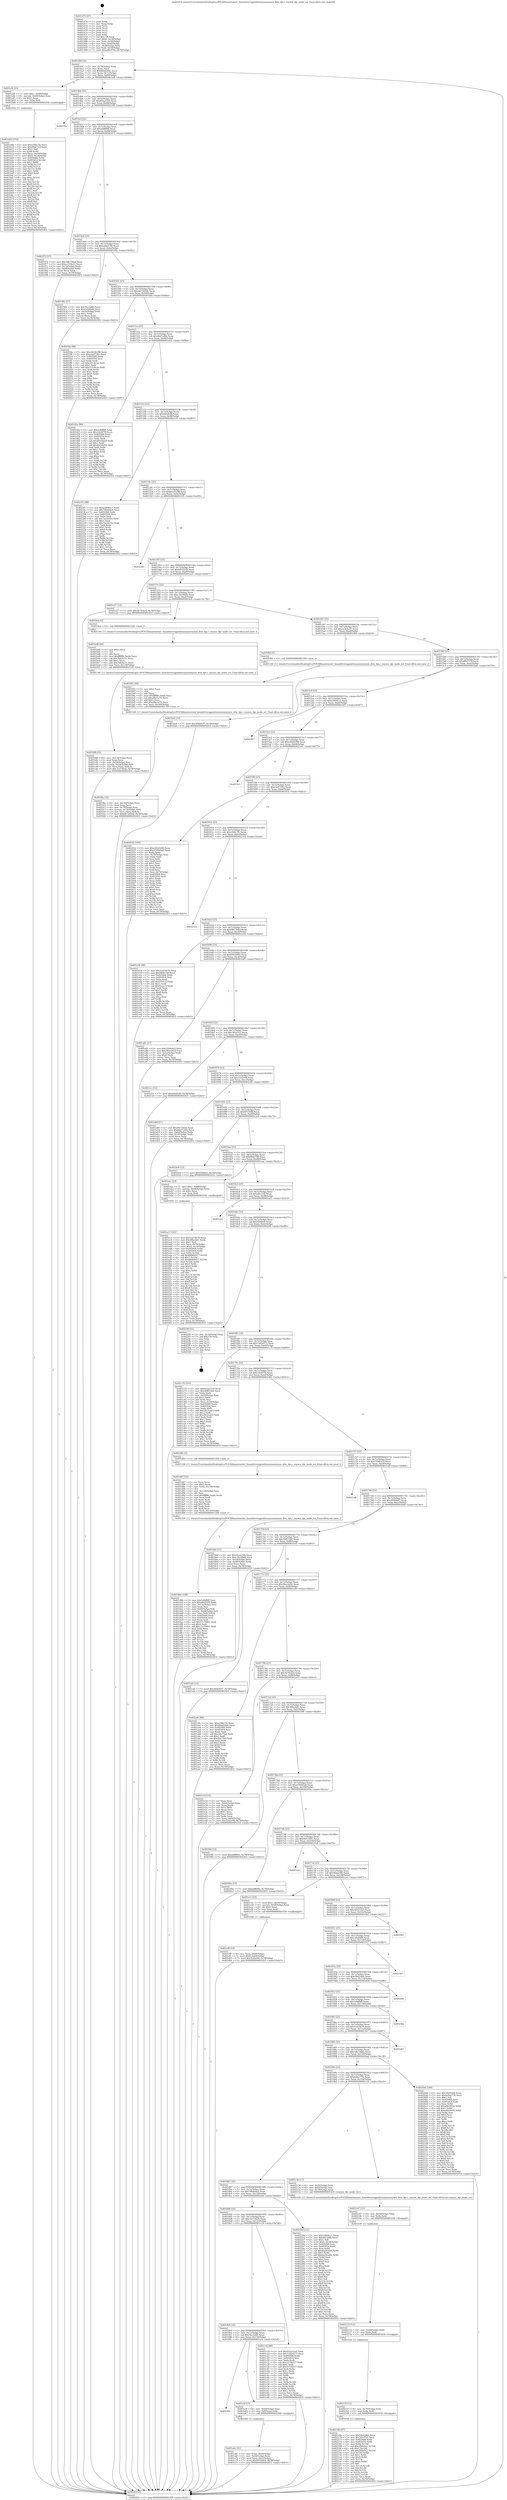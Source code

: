 digraph "0x401470" {
  label = "0x401470 (/mnt/c/Users/mathe/Desktop/tcc/POCII/binaries/extr_linuxdriversgpudrmexynosexynos_drm_dpi.c_exynos_dpi_mode_set_Final-ollvm.out::main(0))"
  labelloc = "t"
  node[shape=record]

  Entry [label="",width=0.3,height=0.3,shape=circle,fillcolor=black,style=filled]
  "0x40149f" [label="{
     0x40149f [23]\l
     | [instrs]\l
     &nbsp;&nbsp;0x40149f \<+3\>: mov -0x78(%rbp),%eax\l
     &nbsp;&nbsp;0x4014a2 \<+2\>: mov %eax,%ecx\l
     &nbsp;&nbsp;0x4014a4 \<+6\>: sub $0x86dd240c,%ecx\l
     &nbsp;&nbsp;0x4014aa \<+3\>: mov %eax,-0x7c(%rbp)\l
     &nbsp;&nbsp;0x4014ad \<+3\>: mov %ecx,-0x80(%rbp)\l
     &nbsp;&nbsp;0x4014b0 \<+6\>: je 0000000000401af4 \<main+0x684\>\l
  }"]
  "0x401af4" [label="{
     0x401af4 [23]\l
     | [instrs]\l
     &nbsp;&nbsp;0x401af4 \<+7\>: movl $0x1,-0x48(%rbp)\l
     &nbsp;&nbsp;0x401afb \<+4\>: movslq -0x48(%rbp),%rax\l
     &nbsp;&nbsp;0x401aff \<+4\>: shl $0x2,%rax\l
     &nbsp;&nbsp;0x401b03 \<+3\>: mov %rax,%rdi\l
     &nbsp;&nbsp;0x401b06 \<+5\>: call 0000000000401050 \<malloc@plt\>\l
     | [calls]\l
     &nbsp;&nbsp;0x401050 \{1\} (unknown)\l
  }"]
  "0x4014b6" [label="{
     0x4014b6 [25]\l
     | [instrs]\l
     &nbsp;&nbsp;0x4014b6 \<+5\>: jmp 00000000004014bb \<main+0x4b\>\l
     &nbsp;&nbsp;0x4014bb \<+3\>: mov -0x7c(%rbp),%eax\l
     &nbsp;&nbsp;0x4014be \<+5\>: sub $0x932a51e0,%eax\l
     &nbsp;&nbsp;0x4014c3 \<+6\>: mov %eax,-0x84(%rbp)\l
     &nbsp;&nbsp;0x4014c9 \<+6\>: je 000000000040234b \<main+0xedb\>\l
  }"]
  Exit [label="",width=0.3,height=0.3,shape=circle,fillcolor=black,style=filled,peripheries=2]
  "0x40234b" [label="{
     0x40234b\l
  }", style=dashed]
  "0x4014cf" [label="{
     0x4014cf [25]\l
     | [instrs]\l
     &nbsp;&nbsp;0x4014cf \<+5\>: jmp 00000000004014d4 \<main+0x64\>\l
     &nbsp;&nbsp;0x4014d4 \<+3\>: mov -0x7c(%rbp),%eax\l
     &nbsp;&nbsp;0x4014d7 \<+5\>: sub $0xa6ff6f0e,%eax\l
     &nbsp;&nbsp;0x4014dc \<+6\>: mov %eax,-0x88(%rbp)\l
     &nbsp;&nbsp;0x4014e2 \<+6\>: je 0000000000401f72 \<main+0xb02\>\l
  }"]
  "0x40216b" [label="{
     0x40216b [97]\l
     | [instrs]\l
     &nbsp;&nbsp;0x40216b \<+5\>: mov $0x59ef2466,%eax\l
     &nbsp;&nbsp;0x402170 \<+5\>: mov $0x301d7e3,%ecx\l
     &nbsp;&nbsp;0x402175 \<+8\>: mov 0x405068,%r8d\l
     &nbsp;&nbsp;0x40217d \<+8\>: mov 0x405054,%r9d\l
     &nbsp;&nbsp;0x402185 \<+3\>: mov %r8d,%r10d\l
     &nbsp;&nbsp;0x402188 \<+7\>: sub $0x2f8fe9a2,%r10d\l
     &nbsp;&nbsp;0x40218f \<+4\>: sub $0x1,%r10d\l
     &nbsp;&nbsp;0x402193 \<+7\>: add $0x2f8fe9a2,%r10d\l
     &nbsp;&nbsp;0x40219a \<+4\>: imul %r10d,%r8d\l
     &nbsp;&nbsp;0x40219e \<+4\>: and $0x1,%r8d\l
     &nbsp;&nbsp;0x4021a2 \<+4\>: cmp $0x0,%r8d\l
     &nbsp;&nbsp;0x4021a6 \<+4\>: sete %r11b\l
     &nbsp;&nbsp;0x4021aa \<+4\>: cmp $0xa,%r9d\l
     &nbsp;&nbsp;0x4021ae \<+3\>: setl %bl\l
     &nbsp;&nbsp;0x4021b1 \<+3\>: mov %r11b,%r14b\l
     &nbsp;&nbsp;0x4021b4 \<+3\>: and %bl,%r14b\l
     &nbsp;&nbsp;0x4021b7 \<+3\>: xor %bl,%r11b\l
     &nbsp;&nbsp;0x4021ba \<+3\>: or %r11b,%r14b\l
     &nbsp;&nbsp;0x4021bd \<+4\>: test $0x1,%r14b\l
     &nbsp;&nbsp;0x4021c1 \<+3\>: cmovne %ecx,%eax\l
     &nbsp;&nbsp;0x4021c4 \<+3\>: mov %eax,-0x78(%rbp)\l
     &nbsp;&nbsp;0x4021c7 \<+5\>: jmp 0000000000402455 \<main+0xfe5\>\l
  }"]
  "0x401f72" [label="{
     0x401f72 [27]\l
     | [instrs]\l
     &nbsp;&nbsp;0x401f72 \<+5\>: mov $0x5db72b6d,%eax\l
     &nbsp;&nbsp;0x401f77 \<+5\>: mov $0xce354a31,%ecx\l
     &nbsp;&nbsp;0x401f7c \<+3\>: mov -0x74(%rbp),%edx\l
     &nbsp;&nbsp;0x401f7f \<+3\>: cmp -0x68(%rbp),%edx\l
     &nbsp;&nbsp;0x401f82 \<+3\>: cmovl %ecx,%eax\l
     &nbsp;&nbsp;0x401f85 \<+3\>: mov %eax,-0x78(%rbp)\l
     &nbsp;&nbsp;0x401f88 \<+5\>: jmp 0000000000402455 \<main+0xfe5\>\l
  }"]
  "0x4014e8" [label="{
     0x4014e8 [25]\l
     | [instrs]\l
     &nbsp;&nbsp;0x4014e8 \<+5\>: jmp 00000000004014ed \<main+0x7d\>\l
     &nbsp;&nbsp;0x4014ed \<+3\>: mov -0x7c(%rbp),%eax\l
     &nbsp;&nbsp;0x4014f0 \<+5\>: sub $0xad9c678c,%eax\l
     &nbsp;&nbsp;0x4014f5 \<+6\>: mov %eax,-0x8c(%rbp)\l
     &nbsp;&nbsp;0x4014fb \<+6\>: je 000000000040190c \<main+0x49c\>\l
  }"]
  "0x40215f" [label="{
     0x40215f [12]\l
     | [instrs]\l
     &nbsp;&nbsp;0x40215f \<+4\>: mov -0x70(%rbp),%rdx\l
     &nbsp;&nbsp;0x402163 \<+3\>: mov %rdx,%rdi\l
     &nbsp;&nbsp;0x402166 \<+5\>: call 0000000000401030 \<free@plt\>\l
     | [calls]\l
     &nbsp;&nbsp;0x401030 \{1\} (unknown)\l
  }"]
  "0x40190c" [label="{
     0x40190c [27]\l
     | [instrs]\l
     &nbsp;&nbsp;0x40190c \<+5\>: mov $0x7fcc5d46,%eax\l
     &nbsp;&nbsp;0x401911 \<+5\>: mov $0x545fd0f6,%ecx\l
     &nbsp;&nbsp;0x401916 \<+3\>: mov -0x30(%rbp),%edx\l
     &nbsp;&nbsp;0x401919 \<+3\>: cmp $0x2,%edx\l
     &nbsp;&nbsp;0x40191c \<+3\>: cmovne %ecx,%eax\l
     &nbsp;&nbsp;0x40191f \<+3\>: mov %eax,-0x78(%rbp)\l
     &nbsp;&nbsp;0x401922 \<+5\>: jmp 0000000000402455 \<main+0xfe5\>\l
  }"]
  "0x401501" [label="{
     0x401501 [25]\l
     | [instrs]\l
     &nbsp;&nbsp;0x401501 \<+5\>: jmp 0000000000401506 \<main+0x96\>\l
     &nbsp;&nbsp;0x401506 \<+3\>: mov -0x7c(%rbp),%eax\l
     &nbsp;&nbsp;0x401509 \<+5\>: sub $0xb673d56d,%eax\l
     &nbsp;&nbsp;0x40150e \<+6\>: mov %eax,-0x90(%rbp)\l
     &nbsp;&nbsp;0x401514 \<+6\>: je 0000000000401fda \<main+0xb6a\>\l
  }"]
  "0x402455" [label="{
     0x402455 [5]\l
     | [instrs]\l
     &nbsp;&nbsp;0x402455 \<+5\>: jmp 000000000040149f \<main+0x2f\>\l
  }"]
  "0x401470" [label="{
     0x401470 [47]\l
     | [instrs]\l
     &nbsp;&nbsp;0x401470 \<+1\>: push %rbp\l
     &nbsp;&nbsp;0x401471 \<+3\>: mov %rsp,%rbp\l
     &nbsp;&nbsp;0x401474 \<+2\>: push %r15\l
     &nbsp;&nbsp;0x401476 \<+2\>: push %r14\l
     &nbsp;&nbsp;0x401478 \<+2\>: push %r13\l
     &nbsp;&nbsp;0x40147a \<+2\>: push %r12\l
     &nbsp;&nbsp;0x40147c \<+1\>: push %rbx\l
     &nbsp;&nbsp;0x40147d \<+7\>: sub $0x128,%rsp\l
     &nbsp;&nbsp;0x401484 \<+7\>: movl $0x0,-0x34(%rbp)\l
     &nbsp;&nbsp;0x40148b \<+3\>: mov %edi,-0x38(%rbp)\l
     &nbsp;&nbsp;0x40148e \<+4\>: mov %rsi,-0x40(%rbp)\l
     &nbsp;&nbsp;0x401492 \<+3\>: mov -0x38(%rbp),%edi\l
     &nbsp;&nbsp;0x401495 \<+3\>: mov %edi,-0x30(%rbp)\l
     &nbsp;&nbsp;0x401498 \<+7\>: movl $0xad9c678c,-0x78(%rbp)\l
  }"]
  "0x402153" [label="{
     0x402153 [12]\l
     | [instrs]\l
     &nbsp;&nbsp;0x402153 \<+4\>: mov -0x60(%rbp),%rdx\l
     &nbsp;&nbsp;0x402157 \<+3\>: mov %rdx,%rdi\l
     &nbsp;&nbsp;0x40215a \<+5\>: call 0000000000401030 \<free@plt\>\l
     | [calls]\l
     &nbsp;&nbsp;0x401030 \{1\} (unknown)\l
  }"]
  "0x401fda" [label="{
     0x401fda [88]\l
     | [instrs]\l
     &nbsp;&nbsp;0x401fda \<+5\>: mov $0xe4426298,%eax\l
     &nbsp;&nbsp;0x401fdf \<+5\>: mov $0xe4e07282,%ecx\l
     &nbsp;&nbsp;0x401fe4 \<+7\>: mov 0x405068,%edx\l
     &nbsp;&nbsp;0x401feb \<+7\>: mov 0x405054,%esi\l
     &nbsp;&nbsp;0x401ff2 \<+2\>: mov %edx,%edi\l
     &nbsp;&nbsp;0x401ff4 \<+6\>: sub $0x331c4c2e,%edi\l
     &nbsp;&nbsp;0x401ffa \<+3\>: sub $0x1,%edi\l
     &nbsp;&nbsp;0x401ffd \<+6\>: add $0x331c4c2e,%edi\l
     &nbsp;&nbsp;0x402003 \<+3\>: imul %edi,%edx\l
     &nbsp;&nbsp;0x402006 \<+3\>: and $0x1,%edx\l
     &nbsp;&nbsp;0x402009 \<+3\>: cmp $0x0,%edx\l
     &nbsp;&nbsp;0x40200c \<+4\>: sete %r8b\l
     &nbsp;&nbsp;0x402010 \<+3\>: cmp $0xa,%esi\l
     &nbsp;&nbsp;0x402013 \<+4\>: setl %r9b\l
     &nbsp;&nbsp;0x402017 \<+3\>: mov %r8b,%r10b\l
     &nbsp;&nbsp;0x40201a \<+3\>: and %r9b,%r10b\l
     &nbsp;&nbsp;0x40201d \<+3\>: xor %r9b,%r8b\l
     &nbsp;&nbsp;0x402020 \<+3\>: or %r8b,%r10b\l
     &nbsp;&nbsp;0x402023 \<+4\>: test $0x1,%r10b\l
     &nbsp;&nbsp;0x402027 \<+3\>: cmovne %ecx,%eax\l
     &nbsp;&nbsp;0x40202a \<+3\>: mov %eax,-0x78(%rbp)\l
     &nbsp;&nbsp;0x40202d \<+5\>: jmp 0000000000402455 \<main+0xfe5\>\l
  }"]
  "0x40151a" [label="{
     0x40151a [25]\l
     | [instrs]\l
     &nbsp;&nbsp;0x40151a \<+5\>: jmp 000000000040151f \<main+0xaf\>\l
     &nbsp;&nbsp;0x40151f \<+3\>: mov -0x7c(%rbp),%eax\l
     &nbsp;&nbsp;0x401522 \<+5\>: sub $0xb6d7cdbb,%eax\l
     &nbsp;&nbsp;0x401527 \<+6\>: mov %eax,-0x94(%rbp)\l
     &nbsp;&nbsp;0x40152d \<+6\>: je 0000000000401d2a \<main+0x8ba\>\l
  }"]
  "0x402147" [label="{
     0x402147 [12]\l
     | [instrs]\l
     &nbsp;&nbsp;0x402147 \<+4\>: mov -0x50(%rbp),%rdx\l
     &nbsp;&nbsp;0x40214b \<+3\>: mov %rdx,%rdi\l
     &nbsp;&nbsp;0x40214e \<+5\>: call 0000000000401030 \<free@plt\>\l
     | [calls]\l
     &nbsp;&nbsp;0x401030 \{1\} (unknown)\l
  }"]
  "0x401d2a" [label="{
     0x401d2a [88]\l
     | [instrs]\l
     &nbsp;&nbsp;0x401d2a \<+5\>: mov $0x5c8dfbff,%eax\l
     &nbsp;&nbsp;0x401d2f \<+5\>: mov $0x3324f70f,%ecx\l
     &nbsp;&nbsp;0x401d34 \<+7\>: mov 0x405068,%edx\l
     &nbsp;&nbsp;0x401d3b \<+7\>: mov 0x405054,%esi\l
     &nbsp;&nbsp;0x401d42 \<+2\>: mov %edx,%edi\l
     &nbsp;&nbsp;0x401d44 \<+6\>: sub $0x44cb4d20,%edi\l
     &nbsp;&nbsp;0x401d4a \<+3\>: sub $0x1,%edi\l
     &nbsp;&nbsp;0x401d4d \<+6\>: add $0x44cb4d20,%edi\l
     &nbsp;&nbsp;0x401d53 \<+3\>: imul %edi,%edx\l
     &nbsp;&nbsp;0x401d56 \<+3\>: and $0x1,%edx\l
     &nbsp;&nbsp;0x401d59 \<+3\>: cmp $0x0,%edx\l
     &nbsp;&nbsp;0x401d5c \<+4\>: sete %r8b\l
     &nbsp;&nbsp;0x401d60 \<+3\>: cmp $0xa,%esi\l
     &nbsp;&nbsp;0x401d63 \<+4\>: setl %r9b\l
     &nbsp;&nbsp;0x401d67 \<+3\>: mov %r8b,%r10b\l
     &nbsp;&nbsp;0x401d6a \<+3\>: and %r9b,%r10b\l
     &nbsp;&nbsp;0x401d6d \<+3\>: xor %r9b,%r8b\l
     &nbsp;&nbsp;0x401d70 \<+3\>: or %r8b,%r10b\l
     &nbsp;&nbsp;0x401d73 \<+4\>: test $0x1,%r10b\l
     &nbsp;&nbsp;0x401d77 \<+3\>: cmovne %ecx,%eax\l
     &nbsp;&nbsp;0x401d7a \<+3\>: mov %eax,-0x78(%rbp)\l
     &nbsp;&nbsp;0x401d7d \<+5\>: jmp 0000000000402455 \<main+0xfe5\>\l
  }"]
  "0x401533" [label="{
     0x401533 [25]\l
     | [instrs]\l
     &nbsp;&nbsp;0x401533 \<+5\>: jmp 0000000000401538 \<main+0xc8\>\l
     &nbsp;&nbsp;0x401538 \<+3\>: mov -0x7c(%rbp),%eax\l
     &nbsp;&nbsp;0x40153b \<+5\>: sub $0xb6fa0cfb,%eax\l
     &nbsp;&nbsp;0x401540 \<+6\>: mov %eax,-0x98(%rbp)\l
     &nbsp;&nbsp;0x401546 \<+6\>: je 00000000004021f5 \<main+0xd85\>\l
  }"]
  "0x401fba" [label="{
     0x401fba [32]\l
     | [instrs]\l
     &nbsp;&nbsp;0x401fba \<+6\>: mov -0x140(%rbp),%ecx\l
     &nbsp;&nbsp;0x401fc0 \<+3\>: imul %eax,%ecx\l
     &nbsp;&nbsp;0x401fc3 \<+4\>: mov -0x70(%rbp),%rsi\l
     &nbsp;&nbsp;0x401fc7 \<+4\>: movslq -0x74(%rbp),%rdi\l
     &nbsp;&nbsp;0x401fcb \<+3\>: mov %ecx,(%rsi,%rdi,4)\l
     &nbsp;&nbsp;0x401fce \<+7\>: movl $0xb673d56d,-0x78(%rbp)\l
     &nbsp;&nbsp;0x401fd5 \<+5\>: jmp 0000000000402455 \<main+0xfe5\>\l
  }"]
  "0x4021f5" [label="{
     0x4021f5 [88]\l
     | [instrs]\l
     &nbsp;&nbsp;0x4021f5 \<+5\>: mov $0xe3404cc1,%eax\l
     &nbsp;&nbsp;0x4021fa \<+5\>: mov $0x7db4b4a4,%ecx\l
     &nbsp;&nbsp;0x4021ff \<+7\>: mov 0x405068,%edx\l
     &nbsp;&nbsp;0x402206 \<+7\>: mov 0x405054,%esi\l
     &nbsp;&nbsp;0x40220d \<+2\>: mov %edx,%edi\l
     &nbsp;&nbsp;0x40220f \<+6\>: add $0x7ae2b35e,%edi\l
     &nbsp;&nbsp;0x402215 \<+3\>: sub $0x1,%edi\l
     &nbsp;&nbsp;0x402218 \<+6\>: sub $0x7ae2b35e,%edi\l
     &nbsp;&nbsp;0x40221e \<+3\>: imul %edi,%edx\l
     &nbsp;&nbsp;0x402221 \<+3\>: and $0x1,%edx\l
     &nbsp;&nbsp;0x402224 \<+3\>: cmp $0x0,%edx\l
     &nbsp;&nbsp;0x402227 \<+4\>: sete %r8b\l
     &nbsp;&nbsp;0x40222b \<+3\>: cmp $0xa,%esi\l
     &nbsp;&nbsp;0x40222e \<+4\>: setl %r9b\l
     &nbsp;&nbsp;0x402232 \<+3\>: mov %r8b,%r10b\l
     &nbsp;&nbsp;0x402235 \<+3\>: and %r9b,%r10b\l
     &nbsp;&nbsp;0x402238 \<+3\>: xor %r9b,%r8b\l
     &nbsp;&nbsp;0x40223b \<+3\>: or %r8b,%r10b\l
     &nbsp;&nbsp;0x40223e \<+4\>: test $0x1,%r10b\l
     &nbsp;&nbsp;0x402242 \<+3\>: cmovne %ecx,%eax\l
     &nbsp;&nbsp;0x402245 \<+3\>: mov %eax,-0x78(%rbp)\l
     &nbsp;&nbsp;0x402248 \<+5\>: jmp 0000000000402455 \<main+0xfe5\>\l
  }"]
  "0x40154c" [label="{
     0x40154c [25]\l
     | [instrs]\l
     &nbsp;&nbsp;0x40154c \<+5\>: jmp 0000000000401551 \<main+0xe1\>\l
     &nbsp;&nbsp;0x401551 \<+3\>: mov -0x7c(%rbp),%eax\l
     &nbsp;&nbsp;0x401554 \<+5\>: sub $0xbea93c98,%eax\l
     &nbsp;&nbsp;0x401559 \<+6\>: mov %eax,-0x9c(%rbp)\l
     &nbsp;&nbsp;0x40155f \<+6\>: je 0000000000402305 \<main+0xe95\>\l
  }"]
  "0x401f92" [label="{
     0x401f92 [40]\l
     | [instrs]\l
     &nbsp;&nbsp;0x401f92 \<+5\>: mov $0x2,%ecx\l
     &nbsp;&nbsp;0x401f97 \<+1\>: cltd\l
     &nbsp;&nbsp;0x401f98 \<+2\>: idiv %ecx\l
     &nbsp;&nbsp;0x401f9a \<+6\>: imul $0xfffffffe,%edx,%ecx\l
     &nbsp;&nbsp;0x401fa0 \<+6\>: sub $0xafbe5a79,%ecx\l
     &nbsp;&nbsp;0x401fa6 \<+3\>: add $0x1,%ecx\l
     &nbsp;&nbsp;0x401fa9 \<+6\>: add $0xafbe5a79,%ecx\l
     &nbsp;&nbsp;0x401faf \<+6\>: mov %ecx,-0x140(%rbp)\l
     &nbsp;&nbsp;0x401fb5 \<+5\>: call 0000000000401160 \<next_i\>\l
     | [calls]\l
     &nbsp;&nbsp;0x401160 \{1\} (/mnt/c/Users/mathe/Desktop/tcc/POCII/binaries/extr_linuxdriversgpudrmexynosexynos_drm_dpi.c_exynos_dpi_mode_set_Final-ollvm.out::next_i)\l
  }"]
  "0x402305" [label="{
     0x402305\l
  }", style=dashed]
  "0x401565" [label="{
     0x401565 [25]\l
     | [instrs]\l
     &nbsp;&nbsp;0x401565 \<+5\>: jmp 000000000040156a \<main+0xfa\>\l
     &nbsp;&nbsp;0x40156a \<+3\>: mov -0x7c(%rbp),%eax\l
     &nbsp;&nbsp;0x40156d \<+5\>: sub $0xbf65f338,%eax\l
     &nbsp;&nbsp;0x401572 \<+6\>: mov %eax,-0xa0(%rbp)\l
     &nbsp;&nbsp;0x401578 \<+6\>: je 0000000000401e27 \<main+0x9b7\>\l
  }"]
  "0x401ec3" [label="{
     0x401ec3 [163]\l
     | [instrs]\l
     &nbsp;&nbsp;0x401ec3 \<+5\>: mov $0x5cd19b70,%ecx\l
     &nbsp;&nbsp;0x401ec8 \<+5\>: mov $0x3f8acb41,%edx\l
     &nbsp;&nbsp;0x401ecd \<+3\>: mov $0x1,%sil\l
     &nbsp;&nbsp;0x401ed0 \<+4\>: mov %rax,-0x70(%rbp)\l
     &nbsp;&nbsp;0x401ed4 \<+7\>: movl $0x0,-0x74(%rbp)\l
     &nbsp;&nbsp;0x401edb \<+8\>: mov 0x405068,%r8d\l
     &nbsp;&nbsp;0x401ee3 \<+8\>: mov 0x405054,%r9d\l
     &nbsp;&nbsp;0x401eeb \<+3\>: mov %r8d,%r10d\l
     &nbsp;&nbsp;0x401eee \<+7\>: add $0x88406917,%r10d\l
     &nbsp;&nbsp;0x401ef5 \<+4\>: sub $0x1,%r10d\l
     &nbsp;&nbsp;0x401ef9 \<+7\>: sub $0x88406917,%r10d\l
     &nbsp;&nbsp;0x401f00 \<+4\>: imul %r10d,%r8d\l
     &nbsp;&nbsp;0x401f04 \<+4\>: and $0x1,%r8d\l
     &nbsp;&nbsp;0x401f08 \<+4\>: cmp $0x0,%r8d\l
     &nbsp;&nbsp;0x401f0c \<+4\>: sete %r11b\l
     &nbsp;&nbsp;0x401f10 \<+4\>: cmp $0xa,%r9d\l
     &nbsp;&nbsp;0x401f14 \<+3\>: setl %bl\l
     &nbsp;&nbsp;0x401f17 \<+3\>: mov %r11b,%r14b\l
     &nbsp;&nbsp;0x401f1a \<+4\>: xor $0xff,%r14b\l
     &nbsp;&nbsp;0x401f1e \<+3\>: mov %bl,%r15b\l
     &nbsp;&nbsp;0x401f21 \<+4\>: xor $0xff,%r15b\l
     &nbsp;&nbsp;0x401f25 \<+4\>: xor $0x1,%sil\l
     &nbsp;&nbsp;0x401f29 \<+3\>: mov %r14b,%r12b\l
     &nbsp;&nbsp;0x401f2c \<+4\>: and $0xff,%r12b\l
     &nbsp;&nbsp;0x401f30 \<+3\>: and %sil,%r11b\l
     &nbsp;&nbsp;0x401f33 \<+3\>: mov %r15b,%r13b\l
     &nbsp;&nbsp;0x401f36 \<+4\>: and $0xff,%r13b\l
     &nbsp;&nbsp;0x401f3a \<+3\>: and %sil,%bl\l
     &nbsp;&nbsp;0x401f3d \<+3\>: or %r11b,%r12b\l
     &nbsp;&nbsp;0x401f40 \<+3\>: or %bl,%r13b\l
     &nbsp;&nbsp;0x401f43 \<+3\>: xor %r13b,%r12b\l
     &nbsp;&nbsp;0x401f46 \<+3\>: or %r15b,%r14b\l
     &nbsp;&nbsp;0x401f49 \<+4\>: xor $0xff,%r14b\l
     &nbsp;&nbsp;0x401f4d \<+4\>: or $0x1,%sil\l
     &nbsp;&nbsp;0x401f51 \<+3\>: and %sil,%r14b\l
     &nbsp;&nbsp;0x401f54 \<+3\>: or %r14b,%r12b\l
     &nbsp;&nbsp;0x401f57 \<+4\>: test $0x1,%r12b\l
     &nbsp;&nbsp;0x401f5b \<+3\>: cmovne %edx,%ecx\l
     &nbsp;&nbsp;0x401f5e \<+3\>: mov %ecx,-0x78(%rbp)\l
     &nbsp;&nbsp;0x401f61 \<+5\>: jmp 0000000000402455 \<main+0xfe5\>\l
  }"]
  "0x401e27" [label="{
     0x401e27 [12]\l
     | [instrs]\l
     &nbsp;&nbsp;0x401e27 \<+7\>: movl $0x3b79cbc4,-0x78(%rbp)\l
     &nbsp;&nbsp;0x401e2e \<+5\>: jmp 0000000000402455 \<main+0xfe5\>\l
  }"]
  "0x40157e" [label="{
     0x40157e [25]\l
     | [instrs]\l
     &nbsp;&nbsp;0x40157e \<+5\>: jmp 0000000000401583 \<main+0x113\>\l
     &nbsp;&nbsp;0x401583 \<+3\>: mov -0x7c(%rbp),%eax\l
     &nbsp;&nbsp;0x401586 \<+5\>: sub $0xc3b10b49,%eax\l
     &nbsp;&nbsp;0x40158b \<+6\>: mov %eax,-0xa4(%rbp)\l
     &nbsp;&nbsp;0x401591 \<+6\>: je 0000000000401bcb \<main+0x75b\>\l
  }"]
  "0x401dbb" [label="{
     0x401dbb [108]\l
     | [instrs]\l
     &nbsp;&nbsp;0x401dbb \<+5\>: mov $0x5c8dfbff,%ecx\l
     &nbsp;&nbsp;0x401dc0 \<+5\>: mov $0xbf65f338,%edx\l
     &nbsp;&nbsp;0x401dc5 \<+6\>: mov -0x13c(%rbp),%esi\l
     &nbsp;&nbsp;0x401dcb \<+3\>: imul %eax,%esi\l
     &nbsp;&nbsp;0x401dce \<+4\>: mov -0x60(%rbp),%r8\l
     &nbsp;&nbsp;0x401dd2 \<+4\>: movslq -0x64(%rbp),%r9\l
     &nbsp;&nbsp;0x401dd6 \<+4\>: mov %esi,(%r8,%r9,4)\l
     &nbsp;&nbsp;0x401dda \<+7\>: mov 0x405068,%eax\l
     &nbsp;&nbsp;0x401de1 \<+7\>: mov 0x405054,%esi\l
     &nbsp;&nbsp;0x401de8 \<+2\>: mov %eax,%edi\l
     &nbsp;&nbsp;0x401dea \<+6\>: sub $0x11e79401,%edi\l
     &nbsp;&nbsp;0x401df0 \<+3\>: sub $0x1,%edi\l
     &nbsp;&nbsp;0x401df3 \<+6\>: add $0x11e79401,%edi\l
     &nbsp;&nbsp;0x401df9 \<+3\>: imul %edi,%eax\l
     &nbsp;&nbsp;0x401dfc \<+3\>: and $0x1,%eax\l
     &nbsp;&nbsp;0x401dff \<+3\>: cmp $0x0,%eax\l
     &nbsp;&nbsp;0x401e02 \<+4\>: sete %r10b\l
     &nbsp;&nbsp;0x401e06 \<+3\>: cmp $0xa,%esi\l
     &nbsp;&nbsp;0x401e09 \<+4\>: setl %r11b\l
     &nbsp;&nbsp;0x401e0d \<+3\>: mov %r10b,%bl\l
     &nbsp;&nbsp;0x401e10 \<+3\>: and %r11b,%bl\l
     &nbsp;&nbsp;0x401e13 \<+3\>: xor %r11b,%r10b\l
     &nbsp;&nbsp;0x401e16 \<+3\>: or %r10b,%bl\l
     &nbsp;&nbsp;0x401e19 \<+3\>: test $0x1,%bl\l
     &nbsp;&nbsp;0x401e1c \<+3\>: cmovne %edx,%ecx\l
     &nbsp;&nbsp;0x401e1f \<+3\>: mov %ecx,-0x78(%rbp)\l
     &nbsp;&nbsp;0x401e22 \<+5\>: jmp 0000000000402455 \<main+0xfe5\>\l
  }"]
  "0x401bcb" [label="{
     0x401bcb [5]\l
     | [instrs]\l
     &nbsp;&nbsp;0x401bcb \<+5\>: call 0000000000401160 \<next_i\>\l
     | [calls]\l
     &nbsp;&nbsp;0x401160 \{1\} (/mnt/c/Users/mathe/Desktop/tcc/POCII/binaries/extr_linuxdriversgpudrmexynosexynos_drm_dpi.c_exynos_dpi_mode_set_Final-ollvm.out::next_i)\l
  }"]
  "0x401597" [label="{
     0x401597 [25]\l
     | [instrs]\l
     &nbsp;&nbsp;0x401597 \<+5\>: jmp 000000000040159c \<main+0x12c\>\l
     &nbsp;&nbsp;0x40159c \<+3\>: mov -0x7c(%rbp),%eax\l
     &nbsp;&nbsp;0x40159f \<+5\>: sub $0xce354a31,%eax\l
     &nbsp;&nbsp;0x4015a4 \<+6\>: mov %eax,-0xa8(%rbp)\l
     &nbsp;&nbsp;0x4015aa \<+6\>: je 0000000000401f8d \<main+0xb1d\>\l
  }"]
  "0x401d87" [label="{
     0x401d87 [52]\l
     | [instrs]\l
     &nbsp;&nbsp;0x401d87 \<+2\>: xor %ecx,%ecx\l
     &nbsp;&nbsp;0x401d89 \<+5\>: mov $0x2,%edx\l
     &nbsp;&nbsp;0x401d8e \<+6\>: mov %edx,-0x138(%rbp)\l
     &nbsp;&nbsp;0x401d94 \<+1\>: cltd\l
     &nbsp;&nbsp;0x401d95 \<+6\>: mov -0x138(%rbp),%esi\l
     &nbsp;&nbsp;0x401d9b \<+2\>: idiv %esi\l
     &nbsp;&nbsp;0x401d9d \<+6\>: imul $0xfffffffe,%edx,%edx\l
     &nbsp;&nbsp;0x401da3 \<+2\>: mov %ecx,%edi\l
     &nbsp;&nbsp;0x401da5 \<+2\>: sub %edx,%edi\l
     &nbsp;&nbsp;0x401da7 \<+2\>: mov %ecx,%edx\l
     &nbsp;&nbsp;0x401da9 \<+3\>: sub $0x1,%edx\l
     &nbsp;&nbsp;0x401dac \<+2\>: add %edx,%edi\l
     &nbsp;&nbsp;0x401dae \<+2\>: sub %edi,%ecx\l
     &nbsp;&nbsp;0x401db0 \<+6\>: mov %ecx,-0x13c(%rbp)\l
     &nbsp;&nbsp;0x401db6 \<+5\>: call 0000000000401160 \<next_i\>\l
     | [calls]\l
     &nbsp;&nbsp;0x401160 \{1\} (/mnt/c/Users/mathe/Desktop/tcc/POCII/binaries/extr_linuxdriversgpudrmexynosexynos_drm_dpi.c_exynos_dpi_mode_set_Final-ollvm.out::next_i)\l
  }"]
  "0x401f8d" [label="{
     0x401f8d [5]\l
     | [instrs]\l
     &nbsp;&nbsp;0x401f8d \<+5\>: call 0000000000401160 \<next_i\>\l
     | [calls]\l
     &nbsp;&nbsp;0x401160 \{1\} (/mnt/c/Users/mathe/Desktop/tcc/POCII/binaries/extr_linuxdriversgpudrmexynosexynos_drm_dpi.c_exynos_dpi_mode_set_Final-ollvm.out::next_i)\l
  }"]
  "0x4015b0" [label="{
     0x4015b0 [25]\l
     | [instrs]\l
     &nbsp;&nbsp;0x4015b0 \<+5\>: jmp 00000000004015b5 \<main+0x145\>\l
     &nbsp;&nbsp;0x4015b5 \<+3\>: mov -0x7c(%rbp),%eax\l
     &nbsp;&nbsp;0x4015b8 \<+5\>: sub $0xdf0d715f,%eax\l
     &nbsp;&nbsp;0x4015bd \<+6\>: mov %eax,-0xac(%rbp)\l
     &nbsp;&nbsp;0x4015c3 \<+6\>: je 0000000000401ba4 \<main+0x734\>\l
  }"]
  "0x401cf8" [label="{
     0x401cf8 [23]\l
     | [instrs]\l
     &nbsp;&nbsp;0x401cf8 \<+4\>: mov %rax,-0x60(%rbp)\l
     &nbsp;&nbsp;0x401cfc \<+7\>: movl $0x0,-0x64(%rbp)\l
     &nbsp;&nbsp;0x401d03 \<+7\>: movl $0x32d2e94,-0x78(%rbp)\l
     &nbsp;&nbsp;0x401d0a \<+5\>: jmp 0000000000402455 \<main+0xfe5\>\l
  }"]
  "0x401ba4" [label="{
     0x401ba4 [12]\l
     | [instrs]\l
     &nbsp;&nbsp;0x401ba4 \<+7\>: movl $0x360b9ef7,-0x78(%rbp)\l
     &nbsp;&nbsp;0x401bab \<+5\>: jmp 0000000000402455 \<main+0xfe5\>\l
  }"]
  "0x4015c9" [label="{
     0x4015c9 [25]\l
     | [instrs]\l
     &nbsp;&nbsp;0x4015c9 \<+5\>: jmp 00000000004015ce \<main+0x15e\>\l
     &nbsp;&nbsp;0x4015ce \<+3\>: mov -0x7c(%rbp),%eax\l
     &nbsp;&nbsp;0x4015d1 \<+5\>: sub $0xe3404cc1,%eax\l
     &nbsp;&nbsp;0x4015d6 \<+6\>: mov %eax,-0xb0(%rbp)\l
     &nbsp;&nbsp;0x4015dc \<+6\>: je 0000000000402447 \<main+0xfd7\>\l
  }"]
  "0x401bf8" [label="{
     0x401bf8 [32]\l
     | [instrs]\l
     &nbsp;&nbsp;0x401bf8 \<+6\>: mov -0x134(%rbp),%ecx\l
     &nbsp;&nbsp;0x401bfe \<+3\>: imul %eax,%ecx\l
     &nbsp;&nbsp;0x401c01 \<+4\>: mov -0x50(%rbp),%rsi\l
     &nbsp;&nbsp;0x401c05 \<+4\>: movslq -0x54(%rbp),%rdi\l
     &nbsp;&nbsp;0x401c09 \<+3\>: mov %ecx,(%rsi,%rdi,4)\l
     &nbsp;&nbsp;0x401c0c \<+7\>: movl $0x7e273b24,-0x78(%rbp)\l
     &nbsp;&nbsp;0x401c13 \<+5\>: jmp 0000000000402455 \<main+0xfe5\>\l
  }"]
  "0x402447" [label="{
     0x402447\l
  }", style=dashed]
  "0x4015e2" [label="{
     0x4015e2 [25]\l
     | [instrs]\l
     &nbsp;&nbsp;0x4015e2 \<+5\>: jmp 00000000004015e7 \<main+0x177\>\l
     &nbsp;&nbsp;0x4015e7 \<+3\>: mov -0x7c(%rbp),%eax\l
     &nbsp;&nbsp;0x4015ea \<+5\>: sub $0xe4426298,%eax\l
     &nbsp;&nbsp;0x4015ef \<+6\>: mov %eax,-0xb4(%rbp)\l
     &nbsp;&nbsp;0x4015f5 \<+6\>: je 00000000004023e5 \<main+0xf75\>\l
  }"]
  "0x401bd0" [label="{
     0x401bd0 [40]\l
     | [instrs]\l
     &nbsp;&nbsp;0x401bd0 \<+5\>: mov $0x2,%ecx\l
     &nbsp;&nbsp;0x401bd5 \<+1\>: cltd\l
     &nbsp;&nbsp;0x401bd6 \<+2\>: idiv %ecx\l
     &nbsp;&nbsp;0x401bd8 \<+6\>: imul $0xfffffffe,%edx,%ecx\l
     &nbsp;&nbsp;0x401bde \<+6\>: sub $0x7b4c6c51,%ecx\l
     &nbsp;&nbsp;0x401be4 \<+3\>: add $0x1,%ecx\l
     &nbsp;&nbsp;0x401be7 \<+6\>: add $0x7b4c6c51,%ecx\l
     &nbsp;&nbsp;0x401bed \<+6\>: mov %ecx,-0x134(%rbp)\l
     &nbsp;&nbsp;0x401bf3 \<+5\>: call 0000000000401160 \<next_i\>\l
     | [calls]\l
     &nbsp;&nbsp;0x401160 \{1\} (/mnt/c/Users/mathe/Desktop/tcc/POCII/binaries/extr_linuxdriversgpudrmexynosexynos_drm_dpi.c_exynos_dpi_mode_set_Final-ollvm.out::next_i)\l
  }"]
  "0x4023e5" [label="{
     0x4023e5\l
  }", style=dashed]
  "0x4015fb" [label="{
     0x4015fb [25]\l
     | [instrs]\l
     &nbsp;&nbsp;0x4015fb \<+5\>: jmp 0000000000401600 \<main+0x190\>\l
     &nbsp;&nbsp;0x401600 \<+3\>: mov -0x7c(%rbp),%eax\l
     &nbsp;&nbsp;0x401603 \<+5\>: sub $0xe4e07282,%eax\l
     &nbsp;&nbsp;0x401608 \<+6\>: mov %eax,-0xb8(%rbp)\l
     &nbsp;&nbsp;0x40160e \<+6\>: je 0000000000402032 \<main+0xbc2\>\l
  }"]
  "0x401b0b" [label="{
     0x401b0b [153]\l
     | [instrs]\l
     &nbsp;&nbsp;0x401b0b \<+5\>: mov $0xe506c7fc,%ecx\l
     &nbsp;&nbsp;0x401b10 \<+5\>: mov $0xdf0d715f,%edx\l
     &nbsp;&nbsp;0x401b15 \<+3\>: mov $0x1,%sil\l
     &nbsp;&nbsp;0x401b18 \<+3\>: xor %r8d,%r8d\l
     &nbsp;&nbsp;0x401b1b \<+4\>: mov %rax,-0x50(%rbp)\l
     &nbsp;&nbsp;0x401b1f \<+7\>: movl $0x0,-0x54(%rbp)\l
     &nbsp;&nbsp;0x401b26 \<+8\>: mov 0x405068,%r9d\l
     &nbsp;&nbsp;0x401b2e \<+8\>: mov 0x405054,%r10d\l
     &nbsp;&nbsp;0x401b36 \<+4\>: sub $0x1,%r8d\l
     &nbsp;&nbsp;0x401b3a \<+3\>: mov %r9d,%r11d\l
     &nbsp;&nbsp;0x401b3d \<+3\>: add %r8d,%r11d\l
     &nbsp;&nbsp;0x401b40 \<+4\>: imul %r11d,%r9d\l
     &nbsp;&nbsp;0x401b44 \<+4\>: and $0x1,%r9d\l
     &nbsp;&nbsp;0x401b48 \<+4\>: cmp $0x0,%r9d\l
     &nbsp;&nbsp;0x401b4c \<+3\>: sete %bl\l
     &nbsp;&nbsp;0x401b4f \<+4\>: cmp $0xa,%r10d\l
     &nbsp;&nbsp;0x401b53 \<+4\>: setl %r14b\l
     &nbsp;&nbsp;0x401b57 \<+3\>: mov %bl,%r15b\l
     &nbsp;&nbsp;0x401b5a \<+4\>: xor $0xff,%r15b\l
     &nbsp;&nbsp;0x401b5e \<+3\>: mov %r14b,%r12b\l
     &nbsp;&nbsp;0x401b61 \<+4\>: xor $0xff,%r12b\l
     &nbsp;&nbsp;0x401b65 \<+4\>: xor $0x1,%sil\l
     &nbsp;&nbsp;0x401b69 \<+3\>: mov %r15b,%r13b\l
     &nbsp;&nbsp;0x401b6c \<+4\>: and $0xff,%r13b\l
     &nbsp;&nbsp;0x401b70 \<+3\>: and %sil,%bl\l
     &nbsp;&nbsp;0x401b73 \<+3\>: mov %r12b,%al\l
     &nbsp;&nbsp;0x401b76 \<+2\>: and $0xff,%al\l
     &nbsp;&nbsp;0x401b78 \<+3\>: and %sil,%r14b\l
     &nbsp;&nbsp;0x401b7b \<+3\>: or %bl,%r13b\l
     &nbsp;&nbsp;0x401b7e \<+3\>: or %r14b,%al\l
     &nbsp;&nbsp;0x401b81 \<+3\>: xor %al,%r13b\l
     &nbsp;&nbsp;0x401b84 \<+3\>: or %r12b,%r15b\l
     &nbsp;&nbsp;0x401b87 \<+4\>: xor $0xff,%r15b\l
     &nbsp;&nbsp;0x401b8b \<+4\>: or $0x1,%sil\l
     &nbsp;&nbsp;0x401b8f \<+3\>: and %sil,%r15b\l
     &nbsp;&nbsp;0x401b92 \<+3\>: or %r15b,%r13b\l
     &nbsp;&nbsp;0x401b95 \<+4\>: test $0x1,%r13b\l
     &nbsp;&nbsp;0x401b99 \<+3\>: cmovne %edx,%ecx\l
     &nbsp;&nbsp;0x401b9c \<+3\>: mov %ecx,-0x78(%rbp)\l
     &nbsp;&nbsp;0x401b9f \<+5\>: jmp 0000000000402455 \<main+0xfe5\>\l
  }"]
  "0x402032" [label="{
     0x402032 [104]\l
     | [instrs]\l
     &nbsp;&nbsp;0x402032 \<+5\>: mov $0xe4426298,%eax\l
     &nbsp;&nbsp;0x402037 \<+5\>: mov $0x470945a0,%ecx\l
     &nbsp;&nbsp;0x40203c \<+2\>: xor %edx,%edx\l
     &nbsp;&nbsp;0x40203e \<+3\>: mov -0x74(%rbp),%esi\l
     &nbsp;&nbsp;0x402041 \<+2\>: mov %edx,%edi\l
     &nbsp;&nbsp;0x402043 \<+2\>: sub %esi,%edi\l
     &nbsp;&nbsp;0x402045 \<+2\>: mov %edx,%esi\l
     &nbsp;&nbsp;0x402047 \<+3\>: sub $0x1,%esi\l
     &nbsp;&nbsp;0x40204a \<+2\>: add %esi,%edi\l
     &nbsp;&nbsp;0x40204c \<+2\>: mov %edx,%esi\l
     &nbsp;&nbsp;0x40204e \<+2\>: sub %edi,%esi\l
     &nbsp;&nbsp;0x402050 \<+3\>: mov %esi,-0x74(%rbp)\l
     &nbsp;&nbsp;0x402053 \<+7\>: mov 0x405068,%esi\l
     &nbsp;&nbsp;0x40205a \<+7\>: mov 0x405054,%edi\l
     &nbsp;&nbsp;0x402061 \<+3\>: sub $0x1,%edx\l
     &nbsp;&nbsp;0x402064 \<+3\>: mov %esi,%r8d\l
     &nbsp;&nbsp;0x402067 \<+3\>: add %edx,%r8d\l
     &nbsp;&nbsp;0x40206a \<+4\>: imul %r8d,%esi\l
     &nbsp;&nbsp;0x40206e \<+3\>: and $0x1,%esi\l
     &nbsp;&nbsp;0x402071 \<+3\>: cmp $0x0,%esi\l
     &nbsp;&nbsp;0x402074 \<+4\>: sete %r9b\l
     &nbsp;&nbsp;0x402078 \<+3\>: cmp $0xa,%edi\l
     &nbsp;&nbsp;0x40207b \<+4\>: setl %r10b\l
     &nbsp;&nbsp;0x40207f \<+3\>: mov %r9b,%r11b\l
     &nbsp;&nbsp;0x402082 \<+3\>: and %r10b,%r11b\l
     &nbsp;&nbsp;0x402085 \<+3\>: xor %r10b,%r9b\l
     &nbsp;&nbsp;0x402088 \<+3\>: or %r9b,%r11b\l
     &nbsp;&nbsp;0x40208b \<+4\>: test $0x1,%r11b\l
     &nbsp;&nbsp;0x40208f \<+3\>: cmovne %ecx,%eax\l
     &nbsp;&nbsp;0x402092 \<+3\>: mov %eax,-0x78(%rbp)\l
     &nbsp;&nbsp;0x402095 \<+5\>: jmp 0000000000402455 \<main+0xfe5\>\l
  }"]
  "0x401614" [label="{
     0x401614 [25]\l
     | [instrs]\l
     &nbsp;&nbsp;0x401614 \<+5\>: jmp 0000000000401619 \<main+0x1a9\>\l
     &nbsp;&nbsp;0x401619 \<+3\>: mov -0x7c(%rbp),%eax\l
     &nbsp;&nbsp;0x40161c \<+5\>: sub $0xe506c7fc,%eax\l
     &nbsp;&nbsp;0x401621 \<+6\>: mov %eax,-0xbc(%rbp)\l
     &nbsp;&nbsp;0x401627 \<+6\>: je 000000000040231d \<main+0xead\>\l
  }"]
  "0x401a6c" [label="{
     0x401a6c [21]\l
     | [instrs]\l
     &nbsp;&nbsp;0x401a6c \<+3\>: mov %eax,-0x44(%rbp)\l
     &nbsp;&nbsp;0x401a6f \<+3\>: mov -0x44(%rbp),%eax\l
     &nbsp;&nbsp;0x401a72 \<+3\>: mov %eax,-0x2c(%rbp)\l
     &nbsp;&nbsp;0x401a75 \<+7\>: movl $0xf6916002,-0x78(%rbp)\l
     &nbsp;&nbsp;0x401a7c \<+5\>: jmp 0000000000402455 \<main+0xfe5\>\l
  }"]
  "0x40231d" [label="{
     0x40231d\l
  }", style=dashed]
  "0x40162d" [label="{
     0x40162d [25]\l
     | [instrs]\l
     &nbsp;&nbsp;0x40162d \<+5\>: jmp 0000000000401632 \<main+0x1c2\>\l
     &nbsp;&nbsp;0x401632 \<+3\>: mov -0x7c(%rbp),%eax\l
     &nbsp;&nbsp;0x401635 \<+5\>: sub $0xf4b73b4d,%eax\l
     &nbsp;&nbsp;0x40163a \<+6\>: mov %eax,-0xc0(%rbp)\l
     &nbsp;&nbsp;0x401640 \<+6\>: je 0000000000401e54 \<main+0x9e4\>\l
  }"]
  "0x401902" [label="{
     0x401902\l
  }", style=dashed]
  "0x401e54" [label="{
     0x401e54 [88]\l
     | [instrs]\l
     &nbsp;&nbsp;0x401e54 \<+5\>: mov $0x5cd19b70,%eax\l
     &nbsp;&nbsp;0x401e59 \<+5\>: mov $0x9846748,%ecx\l
     &nbsp;&nbsp;0x401e5e \<+7\>: mov 0x405068,%edx\l
     &nbsp;&nbsp;0x401e65 \<+7\>: mov 0x405054,%esi\l
     &nbsp;&nbsp;0x401e6c \<+2\>: mov %edx,%edi\l
     &nbsp;&nbsp;0x401e6e \<+6\>: add $0x91cec1f,%edi\l
     &nbsp;&nbsp;0x401e74 \<+3\>: sub $0x1,%edi\l
     &nbsp;&nbsp;0x401e77 \<+6\>: sub $0x91cec1f,%edi\l
     &nbsp;&nbsp;0x401e7d \<+3\>: imul %edi,%edx\l
     &nbsp;&nbsp;0x401e80 \<+3\>: and $0x1,%edx\l
     &nbsp;&nbsp;0x401e83 \<+3\>: cmp $0x0,%edx\l
     &nbsp;&nbsp;0x401e86 \<+4\>: sete %r8b\l
     &nbsp;&nbsp;0x401e8a \<+3\>: cmp $0xa,%esi\l
     &nbsp;&nbsp;0x401e8d \<+4\>: setl %r9b\l
     &nbsp;&nbsp;0x401e91 \<+3\>: mov %r8b,%r10b\l
     &nbsp;&nbsp;0x401e94 \<+3\>: and %r9b,%r10b\l
     &nbsp;&nbsp;0x401e97 \<+3\>: xor %r9b,%r8b\l
     &nbsp;&nbsp;0x401e9a \<+3\>: or %r8b,%r10b\l
     &nbsp;&nbsp;0x401e9d \<+4\>: test $0x1,%r10b\l
     &nbsp;&nbsp;0x401ea1 \<+3\>: cmovne %ecx,%eax\l
     &nbsp;&nbsp;0x401ea4 \<+3\>: mov %eax,-0x78(%rbp)\l
     &nbsp;&nbsp;0x401ea7 \<+5\>: jmp 0000000000402455 \<main+0xfe5\>\l
  }"]
  "0x401646" [label="{
     0x401646 [25]\l
     | [instrs]\l
     &nbsp;&nbsp;0x401646 \<+5\>: jmp 000000000040164b \<main+0x1db\>\l
     &nbsp;&nbsp;0x40164b \<+3\>: mov -0x7c(%rbp),%eax\l
     &nbsp;&nbsp;0x40164e \<+5\>: sub $0xf6916002,%eax\l
     &nbsp;&nbsp;0x401653 \<+6\>: mov %eax,-0xc4(%rbp)\l
     &nbsp;&nbsp;0x401659 \<+6\>: je 0000000000401a81 \<main+0x611\>\l
  }"]
  "0x401a5f" [label="{
     0x401a5f [13]\l
     | [instrs]\l
     &nbsp;&nbsp;0x401a5f \<+4\>: mov -0x40(%rbp),%rax\l
     &nbsp;&nbsp;0x401a63 \<+4\>: mov 0x8(%rax),%rdi\l
     &nbsp;&nbsp;0x401a67 \<+5\>: call 0000000000401060 \<atoi@plt\>\l
     | [calls]\l
     &nbsp;&nbsp;0x401060 \{1\} (unknown)\l
  }"]
  "0x401a81" [label="{
     0x401a81 [27]\l
     | [instrs]\l
     &nbsp;&nbsp;0x401a81 \<+5\>: mov $0x35b8eb1f,%eax\l
     &nbsp;&nbsp;0x401a86 \<+5\>: mov $0x38ce2d24,%ecx\l
     &nbsp;&nbsp;0x401a8b \<+3\>: mov -0x2c(%rbp),%edx\l
     &nbsp;&nbsp;0x401a8e \<+3\>: cmp $0x0,%edx\l
     &nbsp;&nbsp;0x401a91 \<+3\>: cmove %ecx,%eax\l
     &nbsp;&nbsp;0x401a94 \<+3\>: mov %eax,-0x78(%rbp)\l
     &nbsp;&nbsp;0x401a97 \<+5\>: jmp 0000000000402455 \<main+0xfe5\>\l
  }"]
  "0x40165f" [label="{
     0x40165f [25]\l
     | [instrs]\l
     &nbsp;&nbsp;0x40165f \<+5\>: jmp 0000000000401664 \<main+0x1f4\>\l
     &nbsp;&nbsp;0x401664 \<+3\>: mov -0x7c(%rbp),%eax\l
     &nbsp;&nbsp;0x401667 \<+5\>: sub $0x301d7e3,%eax\l
     &nbsp;&nbsp;0x40166c \<+6\>: mov %eax,-0xc8(%rbp)\l
     &nbsp;&nbsp;0x401672 \<+6\>: je 00000000004021cc \<main+0xd5c\>\l
  }"]
  "0x4018e9" [label="{
     0x4018e9 [25]\l
     | [instrs]\l
     &nbsp;&nbsp;0x4018e9 \<+5\>: jmp 00000000004018ee \<main+0x47e\>\l
     &nbsp;&nbsp;0x4018ee \<+3\>: mov -0x7c(%rbp),%eax\l
     &nbsp;&nbsp;0x4018f1 \<+5\>: sub $0x7fcc5d46,%eax\l
     &nbsp;&nbsp;0x4018f6 \<+6\>: mov %eax,-0x130(%rbp)\l
     &nbsp;&nbsp;0x4018fc \<+6\>: je 0000000000401a5f \<main+0x5ef\>\l
  }"]
  "0x4021cc" [label="{
     0x4021cc [12]\l
     | [instrs]\l
     &nbsp;&nbsp;0x4021cc \<+7\>: movl $0xb6fa0cfb,-0x78(%rbp)\l
     &nbsp;&nbsp;0x4021d3 \<+5\>: jmp 0000000000402455 \<main+0xfe5\>\l
  }"]
  "0x401678" [label="{
     0x401678 [25]\l
     | [instrs]\l
     &nbsp;&nbsp;0x401678 \<+5\>: jmp 000000000040167d \<main+0x20d\>\l
     &nbsp;&nbsp;0x40167d \<+3\>: mov -0x7c(%rbp),%eax\l
     &nbsp;&nbsp;0x401680 \<+5\>: sub $0x32d2e94,%eax\l
     &nbsp;&nbsp;0x401685 \<+6\>: mov %eax,-0xcc(%rbp)\l
     &nbsp;&nbsp;0x40168b \<+6\>: je 0000000000401d0f \<main+0x89f\>\l
  }"]
  "0x401c18" [label="{
     0x401c18 [88]\l
     | [instrs]\l
     &nbsp;&nbsp;0x401c18 \<+5\>: mov $0x932a51e0,%eax\l
     &nbsp;&nbsp;0x401c1d \<+5\>: mov $0x13d2d273,%ecx\l
     &nbsp;&nbsp;0x401c22 \<+7\>: mov 0x405068,%edx\l
     &nbsp;&nbsp;0x401c29 \<+7\>: mov 0x405054,%esi\l
     &nbsp;&nbsp;0x401c30 \<+2\>: mov %edx,%edi\l
     &nbsp;&nbsp;0x401c32 \<+6\>: sub $0x1e70b227,%edi\l
     &nbsp;&nbsp;0x401c38 \<+3\>: sub $0x1,%edi\l
     &nbsp;&nbsp;0x401c3b \<+6\>: add $0x1e70b227,%edi\l
     &nbsp;&nbsp;0x401c41 \<+3\>: imul %edi,%edx\l
     &nbsp;&nbsp;0x401c44 \<+3\>: and $0x1,%edx\l
     &nbsp;&nbsp;0x401c47 \<+3\>: cmp $0x0,%edx\l
     &nbsp;&nbsp;0x401c4a \<+4\>: sete %r8b\l
     &nbsp;&nbsp;0x401c4e \<+3\>: cmp $0xa,%esi\l
     &nbsp;&nbsp;0x401c51 \<+4\>: setl %r9b\l
     &nbsp;&nbsp;0x401c55 \<+3\>: mov %r8b,%r10b\l
     &nbsp;&nbsp;0x401c58 \<+3\>: and %r9b,%r10b\l
     &nbsp;&nbsp;0x401c5b \<+3\>: xor %r9b,%r8b\l
     &nbsp;&nbsp;0x401c5e \<+3\>: or %r8b,%r10b\l
     &nbsp;&nbsp;0x401c61 \<+4\>: test $0x1,%r10b\l
     &nbsp;&nbsp;0x401c65 \<+3\>: cmovne %ecx,%eax\l
     &nbsp;&nbsp;0x401c68 \<+3\>: mov %eax,-0x78(%rbp)\l
     &nbsp;&nbsp;0x401c6b \<+5\>: jmp 0000000000402455 \<main+0xfe5\>\l
  }"]
  "0x401d0f" [label="{
     0x401d0f [27]\l
     | [instrs]\l
     &nbsp;&nbsp;0x401d0f \<+5\>: mov $0xf4b73b4d,%eax\l
     &nbsp;&nbsp;0x401d14 \<+5\>: mov $0xb6d7cdbb,%ecx\l
     &nbsp;&nbsp;0x401d19 \<+3\>: mov -0x64(%rbp),%edx\l
     &nbsp;&nbsp;0x401d1c \<+3\>: cmp -0x58(%rbp),%edx\l
     &nbsp;&nbsp;0x401d1f \<+3\>: cmovl %ecx,%eax\l
     &nbsp;&nbsp;0x401d22 \<+3\>: mov %eax,-0x78(%rbp)\l
     &nbsp;&nbsp;0x401d25 \<+5\>: jmp 0000000000402455 \<main+0xfe5\>\l
  }"]
  "0x401691" [label="{
     0x401691 [25]\l
     | [instrs]\l
     &nbsp;&nbsp;0x401691 \<+5\>: jmp 0000000000401696 \<main+0x226\>\l
     &nbsp;&nbsp;0x401696 \<+3\>: mov -0x7c(%rbp),%eax\l
     &nbsp;&nbsp;0x401699 \<+5\>: sub $0x491548b,%eax\l
     &nbsp;&nbsp;0x40169e \<+6\>: mov %eax,-0xd0(%rbp)\l
     &nbsp;&nbsp;0x4016a4 \<+6\>: je 00000000004022e4 \<main+0xe74\>\l
  }"]
  "0x4018d0" [label="{
     0x4018d0 [25]\l
     | [instrs]\l
     &nbsp;&nbsp;0x4018d0 \<+5\>: jmp 00000000004018d5 \<main+0x465\>\l
     &nbsp;&nbsp;0x4018d5 \<+3\>: mov -0x7c(%rbp),%eax\l
     &nbsp;&nbsp;0x4018d8 \<+5\>: sub $0x7e273b24,%eax\l
     &nbsp;&nbsp;0x4018dd \<+6\>: mov %eax,-0x12c(%rbp)\l
     &nbsp;&nbsp;0x4018e3 \<+6\>: je 0000000000401c18 \<main+0x7a8\>\l
  }"]
  "0x4022e4" [label="{
     0x4022e4 [12]\l
     | [instrs]\l
     &nbsp;&nbsp;0x4022e4 \<+7\>: movl $0xf2948e0,-0x78(%rbp)\l
     &nbsp;&nbsp;0x4022eb \<+5\>: jmp 0000000000402455 \<main+0xfe5\>\l
  }"]
  "0x4016aa" [label="{
     0x4016aa [25]\l
     | [instrs]\l
     &nbsp;&nbsp;0x4016aa \<+5\>: jmp 00000000004016af \<main+0x23f\>\l
     &nbsp;&nbsp;0x4016af \<+3\>: mov -0x7c(%rbp),%eax\l
     &nbsp;&nbsp;0x4016b2 \<+5\>: sub $0x9846748,%eax\l
     &nbsp;&nbsp;0x4016b7 \<+6\>: mov %eax,-0xd4(%rbp)\l
     &nbsp;&nbsp;0x4016bd \<+6\>: je 0000000000401eac \<main+0xa3c\>\l
  }"]
  "0x40224d" [label="{
     0x40224d [151]\l
     | [instrs]\l
     &nbsp;&nbsp;0x40224d \<+5\>: mov $0xe3404cc1,%eax\l
     &nbsp;&nbsp;0x402252 \<+5\>: mov $0x491548b,%ecx\l
     &nbsp;&nbsp;0x402257 \<+2\>: mov $0x1,%dl\l
     &nbsp;&nbsp;0x402259 \<+7\>: movl $0x0,-0x34(%rbp)\l
     &nbsp;&nbsp;0x402260 \<+7\>: mov 0x405068,%esi\l
     &nbsp;&nbsp;0x402267 \<+7\>: mov 0x405054,%edi\l
     &nbsp;&nbsp;0x40226e \<+3\>: mov %esi,%r8d\l
     &nbsp;&nbsp;0x402271 \<+7\>: sub $0xba245d84,%r8d\l
     &nbsp;&nbsp;0x402278 \<+4\>: sub $0x1,%r8d\l
     &nbsp;&nbsp;0x40227c \<+7\>: add $0xba245d84,%r8d\l
     &nbsp;&nbsp;0x402283 \<+4\>: imul %r8d,%esi\l
     &nbsp;&nbsp;0x402287 \<+3\>: and $0x1,%esi\l
     &nbsp;&nbsp;0x40228a \<+3\>: cmp $0x0,%esi\l
     &nbsp;&nbsp;0x40228d \<+4\>: sete %r9b\l
     &nbsp;&nbsp;0x402291 \<+3\>: cmp $0xa,%edi\l
     &nbsp;&nbsp;0x402294 \<+4\>: setl %r10b\l
     &nbsp;&nbsp;0x402298 \<+3\>: mov %r9b,%r11b\l
     &nbsp;&nbsp;0x40229b \<+4\>: xor $0xff,%r11b\l
     &nbsp;&nbsp;0x40229f \<+3\>: mov %r10b,%bl\l
     &nbsp;&nbsp;0x4022a2 \<+3\>: xor $0xff,%bl\l
     &nbsp;&nbsp;0x4022a5 \<+3\>: xor $0x1,%dl\l
     &nbsp;&nbsp;0x4022a8 \<+3\>: mov %r11b,%r14b\l
     &nbsp;&nbsp;0x4022ab \<+4\>: and $0xff,%r14b\l
     &nbsp;&nbsp;0x4022af \<+3\>: and %dl,%r9b\l
     &nbsp;&nbsp;0x4022b2 \<+3\>: mov %bl,%r15b\l
     &nbsp;&nbsp;0x4022b5 \<+4\>: and $0xff,%r15b\l
     &nbsp;&nbsp;0x4022b9 \<+3\>: and %dl,%r10b\l
     &nbsp;&nbsp;0x4022bc \<+3\>: or %r9b,%r14b\l
     &nbsp;&nbsp;0x4022bf \<+3\>: or %r10b,%r15b\l
     &nbsp;&nbsp;0x4022c2 \<+3\>: xor %r15b,%r14b\l
     &nbsp;&nbsp;0x4022c5 \<+3\>: or %bl,%r11b\l
     &nbsp;&nbsp;0x4022c8 \<+4\>: xor $0xff,%r11b\l
     &nbsp;&nbsp;0x4022cc \<+3\>: or $0x1,%dl\l
     &nbsp;&nbsp;0x4022cf \<+3\>: and %dl,%r11b\l
     &nbsp;&nbsp;0x4022d2 \<+3\>: or %r11b,%r14b\l
     &nbsp;&nbsp;0x4022d5 \<+4\>: test $0x1,%r14b\l
     &nbsp;&nbsp;0x4022d9 \<+3\>: cmovne %ecx,%eax\l
     &nbsp;&nbsp;0x4022dc \<+3\>: mov %eax,-0x78(%rbp)\l
     &nbsp;&nbsp;0x4022df \<+5\>: jmp 0000000000402455 \<main+0xfe5\>\l
  }"]
  "0x401eac" [label="{
     0x401eac [23]\l
     | [instrs]\l
     &nbsp;&nbsp;0x401eac \<+7\>: movl $0x1,-0x68(%rbp)\l
     &nbsp;&nbsp;0x401eb3 \<+4\>: movslq -0x68(%rbp),%rax\l
     &nbsp;&nbsp;0x401eb7 \<+4\>: shl $0x2,%rax\l
     &nbsp;&nbsp;0x401ebb \<+3\>: mov %rax,%rdi\l
     &nbsp;&nbsp;0x401ebe \<+5\>: call 0000000000401050 \<malloc@plt\>\l
     | [calls]\l
     &nbsp;&nbsp;0x401050 \{1\} (unknown)\l
  }"]
  "0x4016c3" [label="{
     0x4016c3 [25]\l
     | [instrs]\l
     &nbsp;&nbsp;0x4016c3 \<+5\>: jmp 00000000004016c8 \<main+0x258\>\l
     &nbsp;&nbsp;0x4016c8 \<+3\>: mov -0x7c(%rbp),%eax\l
     &nbsp;&nbsp;0x4016cb \<+5\>: sub $0xa0cc102,%eax\l
     &nbsp;&nbsp;0x4016d0 \<+6\>: mov %eax,-0xd8(%rbp)\l
     &nbsp;&nbsp;0x4016d6 \<+6\>: je 0000000000401a53 \<main+0x5e3\>\l
  }"]
  "0x4018b7" [label="{
     0x4018b7 [25]\l
     | [instrs]\l
     &nbsp;&nbsp;0x4018b7 \<+5\>: jmp 00000000004018bc \<main+0x44c\>\l
     &nbsp;&nbsp;0x4018bc \<+3\>: mov -0x7c(%rbp),%eax\l
     &nbsp;&nbsp;0x4018bf \<+5\>: sub $0x7db4b4a4,%eax\l
     &nbsp;&nbsp;0x4018c4 \<+6\>: mov %eax,-0x128(%rbp)\l
     &nbsp;&nbsp;0x4018ca \<+6\>: je 000000000040224d \<main+0xddd\>\l
  }"]
  "0x401a53" [label="{
     0x401a53\l
  }", style=dashed]
  "0x4016dc" [label="{
     0x4016dc [25]\l
     | [instrs]\l
     &nbsp;&nbsp;0x4016dc \<+5\>: jmp 00000000004016e1 \<main+0x271\>\l
     &nbsp;&nbsp;0x4016e1 \<+3\>: mov -0x7c(%rbp),%eax\l
     &nbsp;&nbsp;0x4016e4 \<+5\>: sub $0xf2948e0,%eax\l
     &nbsp;&nbsp;0x4016e9 \<+6\>: mov %eax,-0xdc(%rbp)\l
     &nbsp;&nbsp;0x4016ef \<+6\>: je 00000000004022f0 \<main+0xe80\>\l
  }"]
  "0x402136" [label="{
     0x402136 [17]\l
     | [instrs]\l
     &nbsp;&nbsp;0x402136 \<+4\>: mov -0x50(%rbp),%rdi\l
     &nbsp;&nbsp;0x40213a \<+4\>: mov -0x60(%rbp),%rsi\l
     &nbsp;&nbsp;0x40213e \<+4\>: mov -0x70(%rbp),%rdx\l
     &nbsp;&nbsp;0x402142 \<+5\>: call 0000000000401450 \<exynos_dpi_mode_set\>\l
     | [calls]\l
     &nbsp;&nbsp;0x401450 \{1\} (/mnt/c/Users/mathe/Desktop/tcc/POCII/binaries/extr_linuxdriversgpudrmexynosexynos_drm_dpi.c_exynos_dpi_mode_set_Final-ollvm.out::exynos_dpi_mode_set)\l
  }"]
  "0x4022f0" [label="{
     0x4022f0 [21]\l
     | [instrs]\l
     &nbsp;&nbsp;0x4022f0 \<+3\>: mov -0x34(%rbp),%eax\l
     &nbsp;&nbsp;0x4022f3 \<+7\>: add $0x128,%rsp\l
     &nbsp;&nbsp;0x4022fa \<+1\>: pop %rbx\l
     &nbsp;&nbsp;0x4022fb \<+2\>: pop %r12\l
     &nbsp;&nbsp;0x4022fd \<+2\>: pop %r13\l
     &nbsp;&nbsp;0x4022ff \<+2\>: pop %r14\l
     &nbsp;&nbsp;0x402301 \<+2\>: pop %r15\l
     &nbsp;&nbsp;0x402303 \<+1\>: pop %rbp\l
     &nbsp;&nbsp;0x402304 \<+1\>: ret\l
  }"]
  "0x4016f5" [label="{
     0x4016f5 [25]\l
     | [instrs]\l
     &nbsp;&nbsp;0x4016f5 \<+5\>: jmp 00000000004016fa \<main+0x28a\>\l
     &nbsp;&nbsp;0x4016fa \<+3\>: mov -0x7c(%rbp),%eax\l
     &nbsp;&nbsp;0x4016fd \<+5\>: sub $0x13d2d273,%eax\l
     &nbsp;&nbsp;0x401702 \<+6\>: mov %eax,-0xe0(%rbp)\l
     &nbsp;&nbsp;0x401708 \<+6\>: je 0000000000401c70 \<main+0x800\>\l
  }"]
  "0x40189e" [label="{
     0x40189e [25]\l
     | [instrs]\l
     &nbsp;&nbsp;0x40189e \<+5\>: jmp 00000000004018a3 \<main+0x433\>\l
     &nbsp;&nbsp;0x4018a3 \<+3\>: mov -0x7c(%rbp),%eax\l
     &nbsp;&nbsp;0x4018a6 \<+5\>: sub $0x6a9ae77b,%eax\l
     &nbsp;&nbsp;0x4018ab \<+6\>: mov %eax,-0x124(%rbp)\l
     &nbsp;&nbsp;0x4018b1 \<+6\>: je 0000000000402136 \<main+0xcc6\>\l
  }"]
  "0x401c70" [label="{
     0x401c70 [101]\l
     | [instrs]\l
     &nbsp;&nbsp;0x401c70 \<+5\>: mov $0x932a51e0,%eax\l
     &nbsp;&nbsp;0x401c75 \<+5\>: mov $0x36f652b6,%ecx\l
     &nbsp;&nbsp;0x401c7a \<+2\>: xor %edx,%edx\l
     &nbsp;&nbsp;0x401c7c \<+3\>: mov -0x54(%rbp),%esi\l
     &nbsp;&nbsp;0x401c7f \<+3\>: sub $0x1,%edx\l
     &nbsp;&nbsp;0x401c82 \<+2\>: sub %edx,%esi\l
     &nbsp;&nbsp;0x401c84 \<+3\>: mov %esi,-0x54(%rbp)\l
     &nbsp;&nbsp;0x401c87 \<+7\>: mov 0x405068,%edx\l
     &nbsp;&nbsp;0x401c8e \<+7\>: mov 0x405054,%esi\l
     &nbsp;&nbsp;0x401c95 \<+2\>: mov %edx,%edi\l
     &nbsp;&nbsp;0x401c97 \<+6\>: add $0x28c2cab3,%edi\l
     &nbsp;&nbsp;0x401c9d \<+3\>: sub $0x1,%edi\l
     &nbsp;&nbsp;0x401ca0 \<+6\>: sub $0x28c2cab3,%edi\l
     &nbsp;&nbsp;0x401ca6 \<+3\>: imul %edi,%edx\l
     &nbsp;&nbsp;0x401ca9 \<+3\>: and $0x1,%edx\l
     &nbsp;&nbsp;0x401cac \<+3\>: cmp $0x0,%edx\l
     &nbsp;&nbsp;0x401caf \<+4\>: sete %r8b\l
     &nbsp;&nbsp;0x401cb3 \<+3\>: cmp $0xa,%esi\l
     &nbsp;&nbsp;0x401cb6 \<+4\>: setl %r9b\l
     &nbsp;&nbsp;0x401cba \<+3\>: mov %r8b,%r10b\l
     &nbsp;&nbsp;0x401cbd \<+3\>: and %r9b,%r10b\l
     &nbsp;&nbsp;0x401cc0 \<+3\>: xor %r9b,%r8b\l
     &nbsp;&nbsp;0x401cc3 \<+3\>: or %r8b,%r10b\l
     &nbsp;&nbsp;0x401cc6 \<+4\>: test $0x1,%r10b\l
     &nbsp;&nbsp;0x401cca \<+3\>: cmovne %ecx,%eax\l
     &nbsp;&nbsp;0x401ccd \<+3\>: mov %eax,-0x78(%rbp)\l
     &nbsp;&nbsp;0x401cd0 \<+5\>: jmp 0000000000402455 \<main+0xfe5\>\l
  }"]
  "0x40170e" [label="{
     0x40170e [25]\l
     | [instrs]\l
     &nbsp;&nbsp;0x40170e \<+5\>: jmp 0000000000401713 \<main+0x2a3\>\l
     &nbsp;&nbsp;0x401713 \<+3\>: mov -0x7c(%rbp),%eax\l
     &nbsp;&nbsp;0x401716 \<+5\>: sub $0x3324f70f,%eax\l
     &nbsp;&nbsp;0x40171b \<+6\>: mov %eax,-0xe4(%rbp)\l
     &nbsp;&nbsp;0x401721 \<+6\>: je 0000000000401d82 \<main+0x912\>\l
  }"]
  "0x4020a6" [label="{
     0x4020a6 [144]\l
     | [instrs]\l
     &nbsp;&nbsp;0x4020a6 \<+5\>: mov $0x59ef2466,%eax\l
     &nbsp;&nbsp;0x4020ab \<+5\>: mov $0x6a9ae77b,%ecx\l
     &nbsp;&nbsp;0x4020b0 \<+2\>: mov $0x1,%dl\l
     &nbsp;&nbsp;0x4020b2 \<+7\>: mov 0x405068,%esi\l
     &nbsp;&nbsp;0x4020b9 \<+7\>: mov 0x405054,%edi\l
     &nbsp;&nbsp;0x4020c0 \<+3\>: mov %esi,%r8d\l
     &nbsp;&nbsp;0x4020c3 \<+7\>: sub $0xa68c093d,%r8d\l
     &nbsp;&nbsp;0x4020ca \<+4\>: sub $0x1,%r8d\l
     &nbsp;&nbsp;0x4020ce \<+7\>: add $0xa68c093d,%r8d\l
     &nbsp;&nbsp;0x4020d5 \<+4\>: imul %r8d,%esi\l
     &nbsp;&nbsp;0x4020d9 \<+3\>: and $0x1,%esi\l
     &nbsp;&nbsp;0x4020dc \<+3\>: cmp $0x0,%esi\l
     &nbsp;&nbsp;0x4020df \<+4\>: sete %r9b\l
     &nbsp;&nbsp;0x4020e3 \<+3\>: cmp $0xa,%edi\l
     &nbsp;&nbsp;0x4020e6 \<+4\>: setl %r10b\l
     &nbsp;&nbsp;0x4020ea \<+3\>: mov %r9b,%r11b\l
     &nbsp;&nbsp;0x4020ed \<+4\>: xor $0xff,%r11b\l
     &nbsp;&nbsp;0x4020f1 \<+3\>: mov %r10b,%bl\l
     &nbsp;&nbsp;0x4020f4 \<+3\>: xor $0xff,%bl\l
     &nbsp;&nbsp;0x4020f7 \<+3\>: xor $0x0,%dl\l
     &nbsp;&nbsp;0x4020fa \<+3\>: mov %r11b,%r14b\l
     &nbsp;&nbsp;0x4020fd \<+4\>: and $0x0,%r14b\l
     &nbsp;&nbsp;0x402101 \<+3\>: and %dl,%r9b\l
     &nbsp;&nbsp;0x402104 \<+3\>: mov %bl,%r15b\l
     &nbsp;&nbsp;0x402107 \<+4\>: and $0x0,%r15b\l
     &nbsp;&nbsp;0x40210b \<+3\>: and %dl,%r10b\l
     &nbsp;&nbsp;0x40210e \<+3\>: or %r9b,%r14b\l
     &nbsp;&nbsp;0x402111 \<+3\>: or %r10b,%r15b\l
     &nbsp;&nbsp;0x402114 \<+3\>: xor %r15b,%r14b\l
     &nbsp;&nbsp;0x402117 \<+3\>: or %bl,%r11b\l
     &nbsp;&nbsp;0x40211a \<+4\>: xor $0xff,%r11b\l
     &nbsp;&nbsp;0x40211e \<+3\>: or $0x0,%dl\l
     &nbsp;&nbsp;0x402121 \<+3\>: and %dl,%r11b\l
     &nbsp;&nbsp;0x402124 \<+3\>: or %r11b,%r14b\l
     &nbsp;&nbsp;0x402127 \<+4\>: test $0x1,%r14b\l
     &nbsp;&nbsp;0x40212b \<+3\>: cmovne %ecx,%eax\l
     &nbsp;&nbsp;0x40212e \<+3\>: mov %eax,-0x78(%rbp)\l
     &nbsp;&nbsp;0x402131 \<+5\>: jmp 0000000000402455 \<main+0xfe5\>\l
  }"]
  "0x401d82" [label="{
     0x401d82 [5]\l
     | [instrs]\l
     &nbsp;&nbsp;0x401d82 \<+5\>: call 0000000000401160 \<next_i\>\l
     | [calls]\l
     &nbsp;&nbsp;0x401160 \{1\} (/mnt/c/Users/mathe/Desktop/tcc/POCII/binaries/extr_linuxdriversgpudrmexynosexynos_drm_dpi.c_exynos_dpi_mode_set_Final-ollvm.out::next_i)\l
  }"]
  "0x401727" [label="{
     0x401727 [25]\l
     | [instrs]\l
     &nbsp;&nbsp;0x401727 \<+5\>: jmp 000000000040172c \<main+0x2bc\>\l
     &nbsp;&nbsp;0x40172c \<+3\>: mov -0x7c(%rbp),%eax\l
     &nbsp;&nbsp;0x40172f \<+5\>: sub $0x35b8eb1f,%eax\l
     &nbsp;&nbsp;0x401734 \<+6\>: mov %eax,-0xe8(%rbp)\l
     &nbsp;&nbsp;0x40173a \<+6\>: je 00000000004021d8 \<main+0xd68\>\l
  }"]
  "0x401885" [label="{
     0x401885 [25]\l
     | [instrs]\l
     &nbsp;&nbsp;0x401885 \<+5\>: jmp 000000000040188a \<main+0x41a\>\l
     &nbsp;&nbsp;0x40188a \<+3\>: mov -0x7c(%rbp),%eax\l
     &nbsp;&nbsp;0x40188d \<+5\>: sub $0x5db72b6d,%eax\l
     &nbsp;&nbsp;0x401892 \<+6\>: mov %eax,-0x120(%rbp)\l
     &nbsp;&nbsp;0x401898 \<+6\>: je 00000000004020a6 \<main+0xc36\>\l
  }"]
  "0x4021d8" [label="{
     0x4021d8\l
  }", style=dashed]
  "0x401740" [label="{
     0x401740 [25]\l
     | [instrs]\l
     &nbsp;&nbsp;0x401740 \<+5\>: jmp 0000000000401745 \<main+0x2d5\>\l
     &nbsp;&nbsp;0x401745 \<+3\>: mov -0x7c(%rbp),%eax\l
     &nbsp;&nbsp;0x401748 \<+5\>: sub $0x360b9ef7,%eax\l
     &nbsp;&nbsp;0x40174d \<+6\>: mov %eax,-0xec(%rbp)\l
     &nbsp;&nbsp;0x401753 \<+6\>: je 0000000000401bb0 \<main+0x740\>\l
  }"]
  "0x4023b7" [label="{
     0x4023b7\l
  }", style=dashed]
  "0x401bb0" [label="{
     0x401bb0 [27]\l
     | [instrs]\l
     &nbsp;&nbsp;0x401bb0 \<+5\>: mov $0x50ab23fb,%eax\l
     &nbsp;&nbsp;0x401bb5 \<+5\>: mov $0xc3b10b49,%ecx\l
     &nbsp;&nbsp;0x401bba \<+3\>: mov -0x54(%rbp),%edx\l
     &nbsp;&nbsp;0x401bbd \<+3\>: cmp -0x48(%rbp),%edx\l
     &nbsp;&nbsp;0x401bc0 \<+3\>: cmovl %ecx,%eax\l
     &nbsp;&nbsp;0x401bc3 \<+3\>: mov %eax,-0x78(%rbp)\l
     &nbsp;&nbsp;0x401bc6 \<+5\>: jmp 0000000000402455 \<main+0xfe5\>\l
  }"]
  "0x401759" [label="{
     0x401759 [25]\l
     | [instrs]\l
     &nbsp;&nbsp;0x401759 \<+5\>: jmp 000000000040175e \<main+0x2ee\>\l
     &nbsp;&nbsp;0x40175e \<+3\>: mov -0x7c(%rbp),%eax\l
     &nbsp;&nbsp;0x401761 \<+5\>: sub $0x36f652b6,%eax\l
     &nbsp;&nbsp;0x401766 \<+6\>: mov %eax,-0xf0(%rbp)\l
     &nbsp;&nbsp;0x40176c \<+6\>: je 0000000000401cd5 \<main+0x865\>\l
  }"]
  "0x40186c" [label="{
     0x40186c [25]\l
     | [instrs]\l
     &nbsp;&nbsp;0x40186c \<+5\>: jmp 0000000000401871 \<main+0x401\>\l
     &nbsp;&nbsp;0x401871 \<+3\>: mov -0x7c(%rbp),%eax\l
     &nbsp;&nbsp;0x401874 \<+5\>: sub $0x5cd19b70,%eax\l
     &nbsp;&nbsp;0x401879 \<+6\>: mov %eax,-0x11c(%rbp)\l
     &nbsp;&nbsp;0x40187f \<+6\>: je 00000000004023b7 \<main+0xf47\>\l
  }"]
  "0x401cd5" [label="{
     0x401cd5 [12]\l
     | [instrs]\l
     &nbsp;&nbsp;0x401cd5 \<+7\>: movl $0x360b9ef7,-0x78(%rbp)\l
     &nbsp;&nbsp;0x401cdc \<+5\>: jmp 0000000000402455 \<main+0xfe5\>\l
  }"]
  "0x401772" [label="{
     0x401772 [25]\l
     | [instrs]\l
     &nbsp;&nbsp;0x401772 \<+5\>: jmp 0000000000401777 \<main+0x307\>\l
     &nbsp;&nbsp;0x401777 \<+3\>: mov -0x7c(%rbp),%eax\l
     &nbsp;&nbsp;0x40177a \<+5\>: sub $0x38ce2d24,%eax\l
     &nbsp;&nbsp;0x40177f \<+6\>: mov %eax,-0xf4(%rbp)\l
     &nbsp;&nbsp;0x401785 \<+6\>: je 0000000000401a9c \<main+0x62c\>\l
  }"]
  "0x40236a" [label="{
     0x40236a\l
  }", style=dashed]
  "0x401a9c" [label="{
     0x401a9c [88]\l
     | [instrs]\l
     &nbsp;&nbsp;0x401a9c \<+5\>: mov $0xe506c7fc,%eax\l
     &nbsp;&nbsp;0x401aa1 \<+5\>: mov $0x86dd240c,%ecx\l
     &nbsp;&nbsp;0x401aa6 \<+7\>: mov 0x405068,%edx\l
     &nbsp;&nbsp;0x401aad \<+7\>: mov 0x405054,%esi\l
     &nbsp;&nbsp;0x401ab4 \<+2\>: mov %edx,%edi\l
     &nbsp;&nbsp;0x401ab6 \<+6\>: add $0x20e75b0,%edi\l
     &nbsp;&nbsp;0x401abc \<+3\>: sub $0x1,%edi\l
     &nbsp;&nbsp;0x401abf \<+6\>: sub $0x20e75b0,%edi\l
     &nbsp;&nbsp;0x401ac5 \<+3\>: imul %edi,%edx\l
     &nbsp;&nbsp;0x401ac8 \<+3\>: and $0x1,%edx\l
     &nbsp;&nbsp;0x401acb \<+3\>: cmp $0x0,%edx\l
     &nbsp;&nbsp;0x401ace \<+4\>: sete %r8b\l
     &nbsp;&nbsp;0x401ad2 \<+3\>: cmp $0xa,%esi\l
     &nbsp;&nbsp;0x401ad5 \<+4\>: setl %r9b\l
     &nbsp;&nbsp;0x401ad9 \<+3\>: mov %r8b,%r10b\l
     &nbsp;&nbsp;0x401adc \<+3\>: and %r9b,%r10b\l
     &nbsp;&nbsp;0x401adf \<+3\>: xor %r9b,%r8b\l
     &nbsp;&nbsp;0x401ae2 \<+3\>: or %r8b,%r10b\l
     &nbsp;&nbsp;0x401ae5 \<+4\>: test $0x1,%r10b\l
     &nbsp;&nbsp;0x401ae9 \<+3\>: cmovne %ecx,%eax\l
     &nbsp;&nbsp;0x401aec \<+3\>: mov %eax,-0x78(%rbp)\l
     &nbsp;&nbsp;0x401aef \<+5\>: jmp 0000000000402455 \<main+0xfe5\>\l
  }"]
  "0x40178b" [label="{
     0x40178b [25]\l
     | [instrs]\l
     &nbsp;&nbsp;0x40178b \<+5\>: jmp 0000000000401790 \<main+0x320\>\l
     &nbsp;&nbsp;0x401790 \<+3\>: mov -0x7c(%rbp),%eax\l
     &nbsp;&nbsp;0x401793 \<+5\>: sub $0x3b79cbc4,%eax\l
     &nbsp;&nbsp;0x401798 \<+6\>: mov %eax,-0xf8(%rbp)\l
     &nbsp;&nbsp;0x40179e \<+6\>: je 0000000000401e33 \<main+0x9c3\>\l
  }"]
  "0x401853" [label="{
     0x401853 [25]\l
     | [instrs]\l
     &nbsp;&nbsp;0x401853 \<+5\>: jmp 0000000000401858 \<main+0x3e8\>\l
     &nbsp;&nbsp;0x401858 \<+3\>: mov -0x7c(%rbp),%eax\l
     &nbsp;&nbsp;0x40185b \<+5\>: sub $0x5c8dfbff,%eax\l
     &nbsp;&nbsp;0x401860 \<+6\>: mov %eax,-0x118(%rbp)\l
     &nbsp;&nbsp;0x401866 \<+6\>: je 000000000040236a \<main+0xefa\>\l
  }"]
  "0x401e33" [label="{
     0x401e33 [33]\l
     | [instrs]\l
     &nbsp;&nbsp;0x401e33 \<+2\>: xor %eax,%eax\l
     &nbsp;&nbsp;0x401e35 \<+3\>: mov -0x64(%rbp),%ecx\l
     &nbsp;&nbsp;0x401e38 \<+2\>: mov %eax,%edx\l
     &nbsp;&nbsp;0x401e3a \<+2\>: sub %ecx,%edx\l
     &nbsp;&nbsp;0x401e3c \<+2\>: mov %eax,%ecx\l
     &nbsp;&nbsp;0x401e3e \<+3\>: sub $0x1,%ecx\l
     &nbsp;&nbsp;0x401e41 \<+2\>: add %ecx,%edx\l
     &nbsp;&nbsp;0x401e43 \<+2\>: sub %edx,%eax\l
     &nbsp;&nbsp;0x401e45 \<+3\>: mov %eax,-0x64(%rbp)\l
     &nbsp;&nbsp;0x401e48 \<+7\>: movl $0x32d2e94,-0x78(%rbp)\l
     &nbsp;&nbsp;0x401e4f \<+5\>: jmp 0000000000402455 \<main+0xfe5\>\l
  }"]
  "0x4017a4" [label="{
     0x4017a4 [25]\l
     | [instrs]\l
     &nbsp;&nbsp;0x4017a4 \<+5\>: jmp 00000000004017a9 \<main+0x339\>\l
     &nbsp;&nbsp;0x4017a9 \<+3\>: mov -0x7c(%rbp),%eax\l
     &nbsp;&nbsp;0x4017ac \<+5\>: sub $0x3f8acb41,%eax\l
     &nbsp;&nbsp;0x4017b1 \<+6\>: mov %eax,-0xfc(%rbp)\l
     &nbsp;&nbsp;0x4017b7 \<+6\>: je 0000000000401f66 \<main+0xaf6\>\l
  }"]
  "0x402406" [label="{
     0x402406\l
  }", style=dashed]
  "0x401f66" [label="{
     0x401f66 [12]\l
     | [instrs]\l
     &nbsp;&nbsp;0x401f66 \<+7\>: movl $0xa6ff6f0e,-0x78(%rbp)\l
     &nbsp;&nbsp;0x401f6d \<+5\>: jmp 0000000000402455 \<main+0xfe5\>\l
  }"]
  "0x4017bd" [label="{
     0x4017bd [25]\l
     | [instrs]\l
     &nbsp;&nbsp;0x4017bd \<+5\>: jmp 00000000004017c2 \<main+0x352\>\l
     &nbsp;&nbsp;0x4017c2 \<+3\>: mov -0x7c(%rbp),%eax\l
     &nbsp;&nbsp;0x4017c5 \<+5\>: sub $0x470945a0,%eax\l
     &nbsp;&nbsp;0x4017ca \<+6\>: mov %eax,-0x100(%rbp)\l
     &nbsp;&nbsp;0x4017d0 \<+6\>: je 000000000040209a \<main+0xc2a\>\l
  }"]
  "0x40183a" [label="{
     0x40183a [25]\l
     | [instrs]\l
     &nbsp;&nbsp;0x40183a \<+5\>: jmp 000000000040183f \<main+0x3cf\>\l
     &nbsp;&nbsp;0x40183f \<+3\>: mov -0x7c(%rbp),%eax\l
     &nbsp;&nbsp;0x401842 \<+5\>: sub $0x59ef2466,%eax\l
     &nbsp;&nbsp;0x401847 \<+6\>: mov %eax,-0x114(%rbp)\l
     &nbsp;&nbsp;0x40184d \<+6\>: je 0000000000402406 \<main+0xf96\>\l
  }"]
  "0x40209a" [label="{
     0x40209a [12]\l
     | [instrs]\l
     &nbsp;&nbsp;0x40209a \<+7\>: movl $0xa6ff6f0e,-0x78(%rbp)\l
     &nbsp;&nbsp;0x4020a1 \<+5\>: jmp 0000000000402455 \<main+0xfe5\>\l
  }"]
  "0x4017d6" [label="{
     0x4017d6 [25]\l
     | [instrs]\l
     &nbsp;&nbsp;0x4017d6 \<+5\>: jmp 00000000004017db \<main+0x36b\>\l
     &nbsp;&nbsp;0x4017db \<+3\>: mov -0x7c(%rbp),%eax\l
     &nbsp;&nbsp;0x4017de \<+5\>: sub $0x4bf12981,%eax\l
     &nbsp;&nbsp;0x4017e3 \<+6\>: mov %eax,-0x104(%rbp)\l
     &nbsp;&nbsp;0x4017e9 \<+6\>: je 00000000004021e4 \<main+0xd74\>\l
  }"]
  "0x401927" [label="{
     0x401927\l
  }", style=dashed]
  "0x4021e4" [label="{
     0x4021e4\l
  }", style=dashed]
  "0x4017ef" [label="{
     0x4017ef [25]\l
     | [instrs]\l
     &nbsp;&nbsp;0x4017ef \<+5\>: jmp 00000000004017f4 \<main+0x384\>\l
     &nbsp;&nbsp;0x4017f4 \<+3\>: mov -0x7c(%rbp),%eax\l
     &nbsp;&nbsp;0x4017f7 \<+5\>: sub $0x50ab23fb,%eax\l
     &nbsp;&nbsp;0x4017fc \<+6\>: mov %eax,-0x108(%rbp)\l
     &nbsp;&nbsp;0x401802 \<+6\>: je 0000000000401ce1 \<main+0x871\>\l
  }"]
  "0x401821" [label="{
     0x401821 [25]\l
     | [instrs]\l
     &nbsp;&nbsp;0x401821 \<+5\>: jmp 0000000000401826 \<main+0x3b6\>\l
     &nbsp;&nbsp;0x401826 \<+3\>: mov -0x7c(%rbp),%eax\l
     &nbsp;&nbsp;0x401829 \<+5\>: sub $0x545fd0f6,%eax\l
     &nbsp;&nbsp;0x40182e \<+6\>: mov %eax,-0x110(%rbp)\l
     &nbsp;&nbsp;0x401834 \<+6\>: je 0000000000401927 \<main+0x4b7\>\l
  }"]
  "0x401ce1" [label="{
     0x401ce1 [23]\l
     | [instrs]\l
     &nbsp;&nbsp;0x401ce1 \<+7\>: movl $0x1,-0x58(%rbp)\l
     &nbsp;&nbsp;0x401ce8 \<+4\>: movslq -0x58(%rbp),%rax\l
     &nbsp;&nbsp;0x401cec \<+4\>: shl $0x2,%rax\l
     &nbsp;&nbsp;0x401cf0 \<+3\>: mov %rax,%rdi\l
     &nbsp;&nbsp;0x401cf3 \<+5\>: call 0000000000401050 \<malloc@plt\>\l
     | [calls]\l
     &nbsp;&nbsp;0x401050 \{1\} (unknown)\l
  }"]
  "0x401808" [label="{
     0x401808 [25]\l
     | [instrs]\l
     &nbsp;&nbsp;0x401808 \<+5\>: jmp 000000000040180d \<main+0x39d\>\l
     &nbsp;&nbsp;0x40180d \<+3\>: mov -0x7c(%rbp),%eax\l
     &nbsp;&nbsp;0x401810 \<+5\>: sub $0x543323a3,%eax\l
     &nbsp;&nbsp;0x401815 \<+6\>: mov %eax,-0x10c(%rbp)\l
     &nbsp;&nbsp;0x40181b \<+6\>: je 00000000004019b7 \<main+0x547\>\l
  }"]
  "0x4019b7" [label="{
     0x4019b7\l
  }", style=dashed]
  Entry -> "0x401470" [label=" 1"]
  "0x40149f" -> "0x401af4" [label=" 1"]
  "0x40149f" -> "0x4014b6" [label=" 34"]
  "0x4022f0" -> Exit [label=" 1"]
  "0x4014b6" -> "0x40234b" [label=" 0"]
  "0x4014b6" -> "0x4014cf" [label=" 34"]
  "0x4022e4" -> "0x402455" [label=" 1"]
  "0x4014cf" -> "0x401f72" [label=" 2"]
  "0x4014cf" -> "0x4014e8" [label=" 32"]
  "0x40224d" -> "0x402455" [label=" 1"]
  "0x4014e8" -> "0x40190c" [label=" 1"]
  "0x4014e8" -> "0x401501" [label=" 31"]
  "0x40190c" -> "0x402455" [label=" 1"]
  "0x401470" -> "0x40149f" [label=" 1"]
  "0x402455" -> "0x40149f" [label=" 34"]
  "0x4021f5" -> "0x402455" [label=" 1"]
  "0x401501" -> "0x401fda" [label=" 1"]
  "0x401501" -> "0x40151a" [label=" 30"]
  "0x4021cc" -> "0x402455" [label=" 1"]
  "0x40151a" -> "0x401d2a" [label=" 1"]
  "0x40151a" -> "0x401533" [label=" 29"]
  "0x40216b" -> "0x402455" [label=" 1"]
  "0x401533" -> "0x4021f5" [label=" 1"]
  "0x401533" -> "0x40154c" [label=" 28"]
  "0x40215f" -> "0x40216b" [label=" 1"]
  "0x40154c" -> "0x402305" [label=" 0"]
  "0x40154c" -> "0x401565" [label=" 28"]
  "0x402153" -> "0x40215f" [label=" 1"]
  "0x401565" -> "0x401e27" [label=" 1"]
  "0x401565" -> "0x40157e" [label=" 27"]
  "0x402147" -> "0x402153" [label=" 1"]
  "0x40157e" -> "0x401bcb" [label=" 1"]
  "0x40157e" -> "0x401597" [label=" 26"]
  "0x402136" -> "0x402147" [label=" 1"]
  "0x401597" -> "0x401f8d" [label=" 1"]
  "0x401597" -> "0x4015b0" [label=" 25"]
  "0x4020a6" -> "0x402455" [label=" 1"]
  "0x4015b0" -> "0x401ba4" [label=" 1"]
  "0x4015b0" -> "0x4015c9" [label=" 24"]
  "0x40209a" -> "0x402455" [label=" 1"]
  "0x4015c9" -> "0x402447" [label=" 0"]
  "0x4015c9" -> "0x4015e2" [label=" 24"]
  "0x402032" -> "0x402455" [label=" 1"]
  "0x4015e2" -> "0x4023e5" [label=" 0"]
  "0x4015e2" -> "0x4015fb" [label=" 24"]
  "0x401fda" -> "0x402455" [label=" 1"]
  "0x4015fb" -> "0x402032" [label=" 1"]
  "0x4015fb" -> "0x401614" [label=" 23"]
  "0x401fba" -> "0x402455" [label=" 1"]
  "0x401614" -> "0x40231d" [label=" 0"]
  "0x401614" -> "0x40162d" [label=" 23"]
  "0x401f92" -> "0x401fba" [label=" 1"]
  "0x40162d" -> "0x401e54" [label=" 1"]
  "0x40162d" -> "0x401646" [label=" 22"]
  "0x401f8d" -> "0x401f92" [label=" 1"]
  "0x401646" -> "0x401a81" [label=" 1"]
  "0x401646" -> "0x40165f" [label=" 21"]
  "0x401f72" -> "0x402455" [label=" 2"]
  "0x40165f" -> "0x4021cc" [label=" 1"]
  "0x40165f" -> "0x401678" [label=" 20"]
  "0x401ec3" -> "0x402455" [label=" 1"]
  "0x401678" -> "0x401d0f" [label=" 2"]
  "0x401678" -> "0x401691" [label=" 18"]
  "0x401eac" -> "0x401ec3" [label=" 1"]
  "0x401691" -> "0x4022e4" [label=" 1"]
  "0x401691" -> "0x4016aa" [label=" 17"]
  "0x401e33" -> "0x402455" [label=" 1"]
  "0x4016aa" -> "0x401eac" [label=" 1"]
  "0x4016aa" -> "0x4016c3" [label=" 16"]
  "0x401e27" -> "0x402455" [label=" 1"]
  "0x4016c3" -> "0x401a53" [label=" 0"]
  "0x4016c3" -> "0x4016dc" [label=" 16"]
  "0x401d87" -> "0x401dbb" [label=" 1"]
  "0x4016dc" -> "0x4022f0" [label=" 1"]
  "0x4016dc" -> "0x4016f5" [label=" 15"]
  "0x401d82" -> "0x401d87" [label=" 1"]
  "0x4016f5" -> "0x401c70" [label=" 1"]
  "0x4016f5" -> "0x40170e" [label=" 14"]
  "0x401d0f" -> "0x402455" [label=" 2"]
  "0x40170e" -> "0x401d82" [label=" 1"]
  "0x40170e" -> "0x401727" [label=" 13"]
  "0x401cf8" -> "0x402455" [label=" 1"]
  "0x401727" -> "0x4021d8" [label=" 0"]
  "0x401727" -> "0x401740" [label=" 13"]
  "0x401cd5" -> "0x402455" [label=" 1"]
  "0x401740" -> "0x401bb0" [label=" 2"]
  "0x401740" -> "0x401759" [label=" 11"]
  "0x401c70" -> "0x402455" [label=" 1"]
  "0x401759" -> "0x401cd5" [label=" 1"]
  "0x401759" -> "0x401772" [label=" 10"]
  "0x401bf8" -> "0x402455" [label=" 1"]
  "0x401772" -> "0x401a9c" [label=" 1"]
  "0x401772" -> "0x40178b" [label=" 9"]
  "0x401bd0" -> "0x401bf8" [label=" 1"]
  "0x40178b" -> "0x401e33" [label=" 1"]
  "0x40178b" -> "0x4017a4" [label=" 8"]
  "0x401bb0" -> "0x402455" [label=" 2"]
  "0x4017a4" -> "0x401f66" [label=" 1"]
  "0x4017a4" -> "0x4017bd" [label=" 7"]
  "0x401ba4" -> "0x402455" [label=" 1"]
  "0x4017bd" -> "0x40209a" [label=" 1"]
  "0x4017bd" -> "0x4017d6" [label=" 6"]
  "0x401af4" -> "0x401b0b" [label=" 1"]
  "0x4017d6" -> "0x4021e4" [label=" 0"]
  "0x4017d6" -> "0x4017ef" [label=" 6"]
  "0x401a9c" -> "0x402455" [label=" 1"]
  "0x4017ef" -> "0x401ce1" [label=" 1"]
  "0x4017ef" -> "0x401808" [label=" 5"]
  "0x401a6c" -> "0x402455" [label=" 1"]
  "0x401808" -> "0x4019b7" [label=" 0"]
  "0x401808" -> "0x401821" [label=" 5"]
  "0x401a81" -> "0x402455" [label=" 1"]
  "0x401821" -> "0x401927" [label=" 0"]
  "0x401821" -> "0x40183a" [label=" 5"]
  "0x401b0b" -> "0x402455" [label=" 1"]
  "0x40183a" -> "0x402406" [label=" 0"]
  "0x40183a" -> "0x401853" [label=" 5"]
  "0x401bcb" -> "0x401bd0" [label=" 1"]
  "0x401853" -> "0x40236a" [label=" 0"]
  "0x401853" -> "0x40186c" [label=" 5"]
  "0x401c18" -> "0x402455" [label=" 1"]
  "0x40186c" -> "0x4023b7" [label=" 0"]
  "0x40186c" -> "0x401885" [label=" 5"]
  "0x401ce1" -> "0x401cf8" [label=" 1"]
  "0x401885" -> "0x4020a6" [label=" 1"]
  "0x401885" -> "0x40189e" [label=" 4"]
  "0x401d2a" -> "0x402455" [label=" 1"]
  "0x40189e" -> "0x402136" [label=" 1"]
  "0x40189e" -> "0x4018b7" [label=" 3"]
  "0x401dbb" -> "0x402455" [label=" 1"]
  "0x4018b7" -> "0x40224d" [label=" 1"]
  "0x4018b7" -> "0x4018d0" [label=" 2"]
  "0x401e54" -> "0x402455" [label=" 1"]
  "0x4018d0" -> "0x401c18" [label=" 1"]
  "0x4018d0" -> "0x4018e9" [label=" 1"]
  "0x401f66" -> "0x402455" [label=" 1"]
  "0x4018e9" -> "0x401a5f" [label=" 1"]
  "0x4018e9" -> "0x401902" [label=" 0"]
  "0x401a5f" -> "0x401a6c" [label=" 1"]
}
